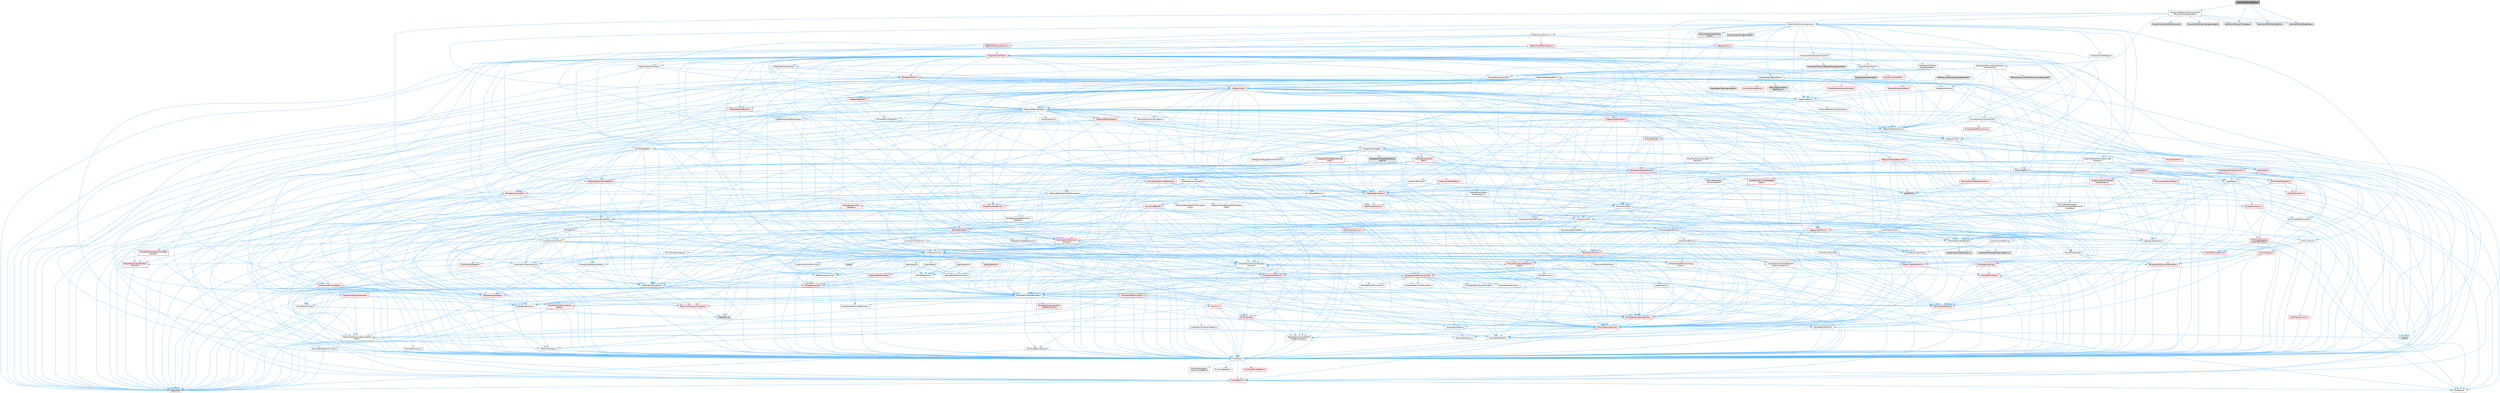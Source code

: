 digraph "MusicClockDriverBase.h"
{
 // INTERACTIVE_SVG=YES
 // LATEX_PDF_SIZE
  bgcolor="transparent";
  edge [fontname=Helvetica,fontsize=10,labelfontname=Helvetica,labelfontsize=10];
  node [fontname=Helvetica,fontsize=10,shape=box,height=0.2,width=0.4];
  Node1 [id="Node000001",label="MusicClockDriverBase.h",height=0.2,width=0.4,color="gray40", fillcolor="grey60", style="filled", fontcolor="black",tooltip=" "];
  Node1 -> Node2 [id="edge1_Node000001_Node000002",color="steelblue1",style="solid",tooltip=" "];
  Node2 [id="Node000002",label="HarmonixMetasound/Components\l/MusicClockComponent.h",height=0.2,width=0.4,color="grey40", fillcolor="white", style="filled",URL="$dc/dd9/MusicClockComponent_8h.html",tooltip=" "];
  Node2 -> Node3 [id="edge2_Node000002_Node000003",color="steelblue1",style="solid",tooltip=" "];
  Node3 [id="Node000003",label="Components/ActorComponent.h",height=0.2,width=0.4,color="grey40", fillcolor="white", style="filled",URL="$da/db1/ActorComponent_8h.html",tooltip=" "];
  Node3 -> Node4 [id="edge3_Node000003_Node000004",color="steelblue1",style="solid",tooltip=" "];
  Node4 [id="Node000004",label="UObject/ObjectMacros.h",height=0.2,width=0.4,color="grey40", fillcolor="white", style="filled",URL="$d8/d8d/ObjectMacros_8h.html",tooltip=" "];
  Node4 -> Node5 [id="edge4_Node000004_Node000005",color="steelblue1",style="solid",tooltip=" "];
  Node5 [id="Node000005",label="Misc/EnumClassFlags.h",height=0.2,width=0.4,color="grey40", fillcolor="white", style="filled",URL="$d8/de7/EnumClassFlags_8h.html",tooltip=" "];
  Node4 -> Node6 [id="edge5_Node000004_Node000006",color="steelblue1",style="solid",tooltip=" "];
  Node6 [id="Node000006",label="UObject/Script.h",height=0.2,width=0.4,color="grey40", fillcolor="white", style="filled",URL="$de/dc6/Script_8h.html",tooltip=" "];
  Node6 -> Node7 [id="edge6_Node000006_Node000007",color="steelblue1",style="solid",tooltip=" "];
  Node7 [id="Node000007",label="Delegates/Delegate.h",height=0.2,width=0.4,color="grey40", fillcolor="white", style="filled",URL="$d4/d80/Delegate_8h.html",tooltip=" "];
  Node7 -> Node8 [id="edge7_Node000007_Node000008",color="steelblue1",style="solid",tooltip=" "];
  Node8 [id="Node000008",label="CoreTypes.h",height=0.2,width=0.4,color="grey40", fillcolor="white", style="filled",URL="$dc/dec/CoreTypes_8h.html",tooltip=" "];
  Node8 -> Node9 [id="edge8_Node000008_Node000009",color="steelblue1",style="solid",tooltip=" "];
  Node9 [id="Node000009",label="HAL/Platform.h",height=0.2,width=0.4,color="red", fillcolor="#FFF0F0", style="filled",URL="$d9/dd0/Platform_8h.html",tooltip=" "];
  Node9 -> Node10 [id="edge9_Node000009_Node000010",color="steelblue1",style="solid",tooltip=" "];
  Node10 [id="Node000010",label="Misc/Build.h",height=0.2,width=0.4,color="grey40", fillcolor="white", style="filled",URL="$d3/dbb/Build_8h.html",tooltip=" "];
  Node9 -> Node12 [id="edge10_Node000009_Node000012",color="steelblue1",style="solid",tooltip=" "];
  Node12 [id="Node000012",label="type_traits",height=0.2,width=0.4,color="grey60", fillcolor="#E0E0E0", style="filled",tooltip=" "];
  Node8 -> Node19 [id="edge11_Node000008_Node000019",color="steelblue1",style="solid",tooltip=" "];
  Node19 [id="Node000019",label="ProfilingDebugging\l/UMemoryDefines.h",height=0.2,width=0.4,color="grey40", fillcolor="white", style="filled",URL="$d2/da2/UMemoryDefines_8h.html",tooltip=" "];
  Node8 -> Node20 [id="edge12_Node000008_Node000020",color="steelblue1",style="solid",tooltip=" "];
  Node20 [id="Node000020",label="Misc/CoreMiscDefines.h",height=0.2,width=0.4,color="red", fillcolor="#FFF0F0", style="filled",URL="$da/d38/CoreMiscDefines_8h.html",tooltip=" "];
  Node20 -> Node9 [id="edge13_Node000020_Node000009",color="steelblue1",style="solid",tooltip=" "];
  Node8 -> Node21 [id="edge14_Node000008_Node000021",color="steelblue1",style="solid",tooltip=" "];
  Node21 [id="Node000021",label="Misc/CoreDefines.h",height=0.2,width=0.4,color="grey40", fillcolor="white", style="filled",URL="$d3/dd2/CoreDefines_8h.html",tooltip=" "];
  Node7 -> Node22 [id="edge15_Node000007_Node000022",color="steelblue1",style="solid",tooltip=" "];
  Node22 [id="Node000022",label="Misc/AssertionMacros.h",height=0.2,width=0.4,color="red", fillcolor="#FFF0F0", style="filled",URL="$d0/dfa/AssertionMacros_8h.html",tooltip=" "];
  Node22 -> Node8 [id="edge16_Node000022_Node000008",color="steelblue1",style="solid",tooltip=" "];
  Node22 -> Node9 [id="edge17_Node000022_Node000009",color="steelblue1",style="solid",tooltip=" "];
  Node22 -> Node58 [id="edge18_Node000022_Node000058",color="steelblue1",style="solid",tooltip=" "];
  Node58 [id="Node000058",label="Templates/EnableIf.h",height=0.2,width=0.4,color="grey40", fillcolor="white", style="filled",URL="$d7/d60/EnableIf_8h.html",tooltip=" "];
  Node58 -> Node8 [id="edge19_Node000058_Node000008",color="steelblue1",style="solid",tooltip=" "];
  Node22 -> Node59 [id="edge20_Node000022_Node000059",color="steelblue1",style="solid",tooltip=" "];
  Node59 [id="Node000059",label="Templates/IsArrayOrRefOf\lTypeByPredicate.h",height=0.2,width=0.4,color="grey40", fillcolor="white", style="filled",URL="$d6/da1/IsArrayOrRefOfTypeByPredicate_8h.html",tooltip=" "];
  Node59 -> Node8 [id="edge21_Node000059_Node000008",color="steelblue1",style="solid",tooltip=" "];
  Node22 -> Node62 [id="edge22_Node000022_Node000062",color="steelblue1",style="solid",tooltip=" "];
  Node62 [id="Node000062",label="Traits/IsCharEncodingCompatible\lWith.h",height=0.2,width=0.4,color="grey40", fillcolor="white", style="filled",URL="$df/dd1/IsCharEncodingCompatibleWith_8h.html",tooltip=" "];
  Node62 -> Node12 [id="edge23_Node000062_Node000012",color="steelblue1",style="solid",tooltip=" "];
  Node62 -> Node63 [id="edge24_Node000062_Node000063",color="steelblue1",style="solid",tooltip=" "];
  Node63 [id="Node000063",label="Traits/IsCharType.h",height=0.2,width=0.4,color="grey40", fillcolor="white", style="filled",URL="$db/d51/IsCharType_8h.html",tooltip=" "];
  Node63 -> Node8 [id="edge25_Node000063_Node000008",color="steelblue1",style="solid",tooltip=" "];
  Node22 -> Node71 [id="edge26_Node000022_Node000071",color="steelblue1",style="solid",tooltip=" "];
  Node71 [id="Node000071",label="atomic",height=0.2,width=0.4,color="grey60", fillcolor="#E0E0E0", style="filled",tooltip=" "];
  Node7 -> Node72 [id="edge27_Node000007_Node000072",color="steelblue1",style="solid",tooltip=" "];
  Node72 [id="Node000072",label="UObject/NameTypes.h",height=0.2,width=0.4,color="red", fillcolor="#FFF0F0", style="filled",URL="$d6/d35/NameTypes_8h.html",tooltip=" "];
  Node72 -> Node8 [id="edge28_Node000072_Node000008",color="steelblue1",style="solid",tooltip=" "];
  Node72 -> Node22 [id="edge29_Node000072_Node000022",color="steelblue1",style="solid",tooltip=" "];
  Node72 -> Node73 [id="edge30_Node000072_Node000073",color="steelblue1",style="solid",tooltip=" "];
  Node73 [id="Node000073",label="HAL/UnrealMemory.h",height=0.2,width=0.4,color="red", fillcolor="#FFF0F0", style="filled",URL="$d9/d96/UnrealMemory_8h.html",tooltip=" "];
  Node73 -> Node8 [id="edge31_Node000073_Node000008",color="steelblue1",style="solid",tooltip=" "];
  Node73 -> Node93 [id="edge32_Node000073_Node000093",color="steelblue1",style="solid",tooltip=" "];
  Node93 [id="Node000093",label="Templates/IsPointer.h",height=0.2,width=0.4,color="grey40", fillcolor="white", style="filled",URL="$d7/d05/IsPointer_8h.html",tooltip=" "];
  Node93 -> Node8 [id="edge33_Node000093_Node000008",color="steelblue1",style="solid",tooltip=" "];
  Node72 -> Node94 [id="edge34_Node000072_Node000094",color="steelblue1",style="solid",tooltip=" "];
  Node94 [id="Node000094",label="Templates/UnrealTypeTraits.h",height=0.2,width=0.4,color="red", fillcolor="#FFF0F0", style="filled",URL="$d2/d2d/UnrealTypeTraits_8h.html",tooltip=" "];
  Node94 -> Node8 [id="edge35_Node000094_Node000008",color="steelblue1",style="solid",tooltip=" "];
  Node94 -> Node93 [id="edge36_Node000094_Node000093",color="steelblue1",style="solid",tooltip=" "];
  Node94 -> Node22 [id="edge37_Node000094_Node000022",color="steelblue1",style="solid",tooltip=" "];
  Node94 -> Node58 [id="edge38_Node000094_Node000058",color="steelblue1",style="solid",tooltip=" "];
  Node94 -> Node96 [id="edge39_Node000094_Node000096",color="steelblue1",style="solid",tooltip=" "];
  Node96 [id="Node000096",label="Templates/Models.h",height=0.2,width=0.4,color="grey40", fillcolor="white", style="filled",URL="$d3/d0c/Models_8h.html",tooltip=" "];
  Node96 -> Node67 [id="edge40_Node000096_Node000067",color="steelblue1",style="solid",tooltip=" "];
  Node67 [id="Node000067",label="Templates/Identity.h",height=0.2,width=0.4,color="grey40", fillcolor="white", style="filled",URL="$d0/dd5/Identity_8h.html",tooltip=" "];
  Node72 -> Node99 [id="edge41_Node000072_Node000099",color="steelblue1",style="solid",tooltip=" "];
  Node99 [id="Node000099",label="Templates/UnrealTemplate.h",height=0.2,width=0.4,color="grey40", fillcolor="white", style="filled",URL="$d4/d24/UnrealTemplate_8h.html",tooltip=" "];
  Node99 -> Node8 [id="edge42_Node000099_Node000008",color="steelblue1",style="solid",tooltip=" "];
  Node99 -> Node93 [id="edge43_Node000099_Node000093",color="steelblue1",style="solid",tooltip=" "];
  Node99 -> Node73 [id="edge44_Node000099_Node000073",color="steelblue1",style="solid",tooltip=" "];
  Node99 -> Node100 [id="edge45_Node000099_Node000100",color="steelblue1",style="solid",tooltip=" "];
  Node100 [id="Node000100",label="Templates/CopyQualifiers\lAndRefsFromTo.h",height=0.2,width=0.4,color="red", fillcolor="#FFF0F0", style="filled",URL="$d3/db3/CopyQualifiersAndRefsFromTo_8h.html",tooltip=" "];
  Node99 -> Node94 [id="edge46_Node000099_Node000094",color="steelblue1",style="solid",tooltip=" "];
  Node99 -> Node102 [id="edge47_Node000099_Node000102",color="steelblue1",style="solid",tooltip=" "];
  Node102 [id="Node000102",label="Templates/RemoveReference.h",height=0.2,width=0.4,color="grey40", fillcolor="white", style="filled",URL="$da/dbe/RemoveReference_8h.html",tooltip=" "];
  Node102 -> Node8 [id="edge48_Node000102_Node000008",color="steelblue1",style="solid",tooltip=" "];
  Node99 -> Node66 [id="edge49_Node000099_Node000066",color="steelblue1",style="solid",tooltip=" "];
  Node66 [id="Node000066",label="Templates/Requires.h",height=0.2,width=0.4,color="grey40", fillcolor="white", style="filled",URL="$dc/d96/Requires_8h.html",tooltip=" "];
  Node66 -> Node58 [id="edge50_Node000066_Node000058",color="steelblue1",style="solid",tooltip=" "];
  Node66 -> Node12 [id="edge51_Node000066_Node000012",color="steelblue1",style="solid",tooltip=" "];
  Node99 -> Node103 [id="edge52_Node000099_Node000103",color="steelblue1",style="solid",tooltip=" "];
  Node103 [id="Node000103",label="Templates/TypeCompatible\lBytes.h",height=0.2,width=0.4,color="red", fillcolor="#FFF0F0", style="filled",URL="$df/d0a/TypeCompatibleBytes_8h.html",tooltip=" "];
  Node103 -> Node8 [id="edge53_Node000103_Node000008",color="steelblue1",style="solid",tooltip=" "];
  Node103 -> Node12 [id="edge54_Node000103_Node000012",color="steelblue1",style="solid",tooltip=" "];
  Node99 -> Node67 [id="edge55_Node000099_Node000067",color="steelblue1",style="solid",tooltip=" "];
  Node99 -> Node28 [id="edge56_Node000099_Node000028",color="steelblue1",style="solid",tooltip=" "];
  Node28 [id="Node000028",label="Traits/IsContiguousContainer.h",height=0.2,width=0.4,color="red", fillcolor="#FFF0F0", style="filled",URL="$d5/d3c/IsContiguousContainer_8h.html",tooltip=" "];
  Node28 -> Node8 [id="edge57_Node000028_Node000008",color="steelblue1",style="solid",tooltip=" "];
  Node28 -> Node27 [id="edge58_Node000028_Node000027",color="steelblue1",style="solid",tooltip=" "];
  Node27 [id="Node000027",label="initializer_list",height=0.2,width=0.4,color="grey60", fillcolor="#E0E0E0", style="filled",tooltip=" "];
  Node99 -> Node104 [id="edge59_Node000099_Node000104",color="steelblue1",style="solid",tooltip=" "];
  Node104 [id="Node000104",label="Traits/UseBitwiseSwap.h",height=0.2,width=0.4,color="grey40", fillcolor="white", style="filled",URL="$db/df3/UseBitwiseSwap_8h.html",tooltip=" "];
  Node104 -> Node8 [id="edge60_Node000104_Node000008",color="steelblue1",style="solid",tooltip=" "];
  Node104 -> Node12 [id="edge61_Node000104_Node000012",color="steelblue1",style="solid",tooltip=" "];
  Node99 -> Node12 [id="edge62_Node000099_Node000012",color="steelblue1",style="solid",tooltip=" "];
  Node72 -> Node105 [id="edge63_Node000072_Node000105",color="steelblue1",style="solid",tooltip=" "];
  Node105 [id="Node000105",label="Containers/UnrealString.h",height=0.2,width=0.4,color="grey40", fillcolor="white", style="filled",URL="$d5/dba/UnrealString_8h.html",tooltip=" "];
  Node105 -> Node106 [id="edge64_Node000105_Node000106",color="steelblue1",style="solid",tooltip=" "];
  Node106 [id="Node000106",label="Containers/UnrealStringIncludes.h.inl",height=0.2,width=0.4,color="grey60", fillcolor="#E0E0E0", style="filled",tooltip=" "];
  Node105 -> Node107 [id="edge65_Node000105_Node000107",color="steelblue1",style="solid",tooltip=" "];
  Node107 [id="Node000107",label="Containers/UnrealString.h.inl",height=0.2,width=0.4,color="grey60", fillcolor="#E0E0E0", style="filled",tooltip=" "];
  Node105 -> Node108 [id="edge66_Node000105_Node000108",color="steelblue1",style="solid",tooltip=" "];
  Node108 [id="Node000108",label="Misc/StringFormatArg.h",height=0.2,width=0.4,color="grey40", fillcolor="white", style="filled",URL="$d2/d16/StringFormatArg_8h.html",tooltip=" "];
  Node108 -> Node31 [id="edge67_Node000108_Node000031",color="steelblue1",style="solid",tooltip=" "];
  Node31 [id="Node000031",label="Containers/ContainersFwd.h",height=0.2,width=0.4,color="grey40", fillcolor="white", style="filled",URL="$d4/d0a/ContainersFwd_8h.html",tooltip=" "];
  Node31 -> Node9 [id="edge68_Node000031_Node000009",color="steelblue1",style="solid",tooltip=" "];
  Node31 -> Node8 [id="edge69_Node000031_Node000008",color="steelblue1",style="solid",tooltip=" "];
  Node31 -> Node28 [id="edge70_Node000031_Node000028",color="steelblue1",style="solid",tooltip=" "];
  Node72 -> Node109 [id="edge71_Node000072_Node000109",color="steelblue1",style="solid",tooltip=" "];
  Node109 [id="Node000109",label="HAL/CriticalSection.h",height=0.2,width=0.4,color="red", fillcolor="#FFF0F0", style="filled",URL="$d6/d90/CriticalSection_8h.html",tooltip=" "];
  Node72 -> Node25 [id="edge72_Node000072_Node000025",color="steelblue1",style="solid",tooltip=" "];
  Node25 [id="Node000025",label="Containers/StringFwd.h",height=0.2,width=0.4,color="grey40", fillcolor="white", style="filled",URL="$df/d37/StringFwd_8h.html",tooltip=" "];
  Node25 -> Node8 [id="edge73_Node000025_Node000008",color="steelblue1",style="solid",tooltip=" "];
  Node25 -> Node26 [id="edge74_Node000025_Node000026",color="steelblue1",style="solid",tooltip=" "];
  Node26 [id="Node000026",label="Traits/ElementType.h",height=0.2,width=0.4,color="grey40", fillcolor="white", style="filled",URL="$d5/d4f/ElementType_8h.html",tooltip=" "];
  Node26 -> Node9 [id="edge75_Node000026_Node000009",color="steelblue1",style="solid",tooltip=" "];
  Node26 -> Node27 [id="edge76_Node000026_Node000027",color="steelblue1",style="solid",tooltip=" "];
  Node26 -> Node12 [id="edge77_Node000026_Node000012",color="steelblue1",style="solid",tooltip=" "];
  Node25 -> Node28 [id="edge78_Node000025_Node000028",color="steelblue1",style="solid",tooltip=" "];
  Node72 -> Node177 [id="edge79_Node000072_Node000177",color="steelblue1",style="solid",tooltip=" "];
  Node177 [id="Node000177",label="UObject/UnrealNames.h",height=0.2,width=0.4,color="red", fillcolor="#FFF0F0", style="filled",URL="$d8/db1/UnrealNames_8h.html",tooltip=" "];
  Node177 -> Node8 [id="edge80_Node000177_Node000008",color="steelblue1",style="solid",tooltip=" "];
  Node72 -> Node81 [id="edge81_Node000072_Node000081",color="steelblue1",style="solid",tooltip=" "];
  Node81 [id="Node000081",label="Templates/Atomic.h",height=0.2,width=0.4,color="red", fillcolor="#FFF0F0", style="filled",URL="$d3/d91/Atomic_8h.html",tooltip=" "];
  Node81 -> Node82 [id="edge82_Node000081_Node000082",color="steelblue1",style="solid",tooltip=" "];
  Node82 [id="Node000082",label="HAL/ThreadSafeCounter.h",height=0.2,width=0.4,color="grey40", fillcolor="white", style="filled",URL="$dc/dc9/ThreadSafeCounter_8h.html",tooltip=" "];
  Node82 -> Node8 [id="edge83_Node000082_Node000008",color="steelblue1",style="solid",tooltip=" "];
  Node82 -> Node51 [id="edge84_Node000082_Node000051",color="steelblue1",style="solid",tooltip=" "];
  Node51 [id="Node000051",label="HAL/PlatformAtomics.h",height=0.2,width=0.4,color="red", fillcolor="#FFF0F0", style="filled",URL="$d3/d36/PlatformAtomics_8h.html",tooltip=" "];
  Node51 -> Node8 [id="edge85_Node000051_Node000008",color="steelblue1",style="solid",tooltip=" "];
  Node81 -> Node71 [id="edge86_Node000081_Node000071",color="steelblue1",style="solid",tooltip=" "];
  Node72 -> Node143 [id="edge87_Node000072_Node000143",color="steelblue1",style="solid",tooltip=" "];
  Node143 [id="Node000143",label="Serialization/MemoryLayout.h",height=0.2,width=0.4,color="red", fillcolor="#FFF0F0", style="filled",URL="$d7/d66/MemoryLayout_8h.html",tooltip=" "];
  Node143 -> Node144 [id="edge88_Node000143_Node000144",color="steelblue1",style="solid",tooltip=" "];
  Node144 [id="Node000144",label="Concepts/StaticClassProvider.h",height=0.2,width=0.4,color="grey40", fillcolor="white", style="filled",URL="$dd/d83/StaticClassProvider_8h.html",tooltip=" "];
  Node143 -> Node145 [id="edge89_Node000143_Node000145",color="steelblue1",style="solid",tooltip=" "];
  Node145 [id="Node000145",label="Concepts/StaticStructProvider.h",height=0.2,width=0.4,color="grey40", fillcolor="white", style="filled",URL="$d5/d77/StaticStructProvider_8h.html",tooltip=" "];
  Node143 -> Node146 [id="edge90_Node000143_Node000146",color="steelblue1",style="solid",tooltip=" "];
  Node146 [id="Node000146",label="Containers/EnumAsByte.h",height=0.2,width=0.4,color="red", fillcolor="#FFF0F0", style="filled",URL="$d6/d9a/EnumAsByte_8h.html",tooltip=" "];
  Node146 -> Node8 [id="edge91_Node000146_Node000008",color="steelblue1",style="solid",tooltip=" "];
  Node146 -> Node147 [id="edge92_Node000146_Node000147",color="steelblue1",style="solid",tooltip=" "];
  Node147 [id="Node000147",label="Templates/TypeHash.h",height=0.2,width=0.4,color="red", fillcolor="#FFF0F0", style="filled",URL="$d1/d62/TypeHash_8h.html",tooltip=" "];
  Node147 -> Node8 [id="edge93_Node000147_Node000008",color="steelblue1",style="solid",tooltip=" "];
  Node147 -> Node66 [id="edge94_Node000147_Node000066",color="steelblue1",style="solid",tooltip=" "];
  Node147 -> Node148 [id="edge95_Node000147_Node000148",color="steelblue1",style="solid",tooltip=" "];
  Node148 [id="Node000148",label="Misc/Crc.h",height=0.2,width=0.4,color="red", fillcolor="#FFF0F0", style="filled",URL="$d4/dd2/Crc_8h.html",tooltip=" "];
  Node148 -> Node8 [id="edge96_Node000148_Node000008",color="steelblue1",style="solid",tooltip=" "];
  Node148 -> Node22 [id="edge97_Node000148_Node000022",color="steelblue1",style="solid",tooltip=" "];
  Node148 -> Node149 [id="edge98_Node000148_Node000149",color="steelblue1",style="solid",tooltip=" "];
  Node149 [id="Node000149",label="Misc/CString.h",height=0.2,width=0.4,color="red", fillcolor="#FFF0F0", style="filled",URL="$d2/d49/CString_8h.html",tooltip=" "];
  Node149 -> Node8 [id="edge99_Node000149_Node000008",color="steelblue1",style="solid",tooltip=" "];
  Node149 -> Node22 [id="edge100_Node000149_Node000022",color="steelblue1",style="solid",tooltip=" "];
  Node149 -> Node59 [id="edge101_Node000149_Node000059",color="steelblue1",style="solid",tooltip=" "];
  Node149 -> Node62 [id="edge102_Node000149_Node000062",color="steelblue1",style="solid",tooltip=" "];
  Node148 -> Node94 [id="edge103_Node000148_Node000094",color="steelblue1",style="solid",tooltip=" "];
  Node148 -> Node63 [id="edge104_Node000148_Node000063",color="steelblue1",style="solid",tooltip=" "];
  Node147 -> Node12 [id="edge105_Node000147_Node000012",color="steelblue1",style="solid",tooltip=" "];
  Node143 -> Node25 [id="edge106_Node000143_Node000025",color="steelblue1",style="solid",tooltip=" "];
  Node143 -> Node73 [id="edge107_Node000143_Node000073",color="steelblue1",style="solid",tooltip=" "];
  Node143 -> Node58 [id="edge108_Node000143_Node000058",color="steelblue1",style="solid",tooltip=" "];
  Node143 -> Node155 [id="edge109_Node000143_Node000155",color="steelblue1",style="solid",tooltip=" "];
  Node155 [id="Node000155",label="Templates/IsAbstract.h",height=0.2,width=0.4,color="grey40", fillcolor="white", style="filled",URL="$d8/db7/IsAbstract_8h.html",tooltip=" "];
  Node143 -> Node123 [id="edge110_Node000143_Node000123",color="steelblue1",style="solid",tooltip=" "];
  Node123 [id="Node000123",label="Templates/IsPolymorphic.h",height=0.2,width=0.4,color="grey40", fillcolor="white", style="filled",URL="$dc/d20/IsPolymorphic_8h.html",tooltip=" "];
  Node143 -> Node96 [id="edge111_Node000143_Node000096",color="steelblue1",style="solid",tooltip=" "];
  Node143 -> Node99 [id="edge112_Node000143_Node000099",color="steelblue1",style="solid",tooltip=" "];
  Node72 -> Node126 [id="edge113_Node000072_Node000126",color="steelblue1",style="solid",tooltip=" "];
  Node126 [id="Node000126",label="Misc/IntrusiveUnsetOptional\lState.h",height=0.2,width=0.4,color="red", fillcolor="#FFF0F0", style="filled",URL="$d2/d0a/IntrusiveUnsetOptionalState_8h.html",tooltip=" "];
  Node72 -> Node179 [id="edge114_Node000072_Node000179",color="steelblue1",style="solid",tooltip=" "];
  Node179 [id="Node000179",label="Misc/StringBuilder.h",height=0.2,width=0.4,color="red", fillcolor="#FFF0F0", style="filled",URL="$d4/d52/StringBuilder_8h.html",tooltip=" "];
  Node179 -> Node25 [id="edge115_Node000179_Node000025",color="steelblue1",style="solid",tooltip=" "];
  Node179 -> Node180 [id="edge116_Node000179_Node000180",color="steelblue1",style="solid",tooltip=" "];
  Node180 [id="Node000180",label="Containers/StringView.h",height=0.2,width=0.4,color="grey40", fillcolor="white", style="filled",URL="$dd/dea/StringView_8h.html",tooltip=" "];
  Node180 -> Node8 [id="edge117_Node000180_Node000008",color="steelblue1",style="solid",tooltip=" "];
  Node180 -> Node25 [id="edge118_Node000180_Node000025",color="steelblue1",style="solid",tooltip=" "];
  Node180 -> Node73 [id="edge119_Node000180_Node000073",color="steelblue1",style="solid",tooltip=" "];
  Node180 -> Node45 [id="edge120_Node000180_Node000045",color="steelblue1",style="solid",tooltip=" "];
  Node45 [id="Node000045",label="Math/NumericLimits.h",height=0.2,width=0.4,color="grey40", fillcolor="white", style="filled",URL="$df/d1b/NumericLimits_8h.html",tooltip=" "];
  Node45 -> Node8 [id="edge121_Node000045_Node000008",color="steelblue1",style="solid",tooltip=" "];
  Node180 -> Node174 [id="edge122_Node000180_Node000174",color="steelblue1",style="solid",tooltip=" "];
  Node174 [id="Node000174",label="Math/UnrealMathUtility.h",height=0.2,width=0.4,color="red", fillcolor="#FFF0F0", style="filled",URL="$db/db8/UnrealMathUtility_8h.html",tooltip=" "];
  Node174 -> Node8 [id="edge123_Node000174_Node000008",color="steelblue1",style="solid",tooltip=" "];
  Node174 -> Node22 [id="edge124_Node000174_Node000022",color="steelblue1",style="solid",tooltip=" "];
  Node174 -> Node115 [id="edge125_Node000174_Node000115",color="steelblue1",style="solid",tooltip=" "];
  Node115 [id="Node000115",label="HAL/PlatformMath.h",height=0.2,width=0.4,color="red", fillcolor="#FFF0F0", style="filled",URL="$dc/d53/PlatformMath_8h.html",tooltip=" "];
  Node115 -> Node8 [id="edge126_Node000115_Node000008",color="steelblue1",style="solid",tooltip=" "];
  Node174 -> Node67 [id="edge127_Node000174_Node000067",color="steelblue1",style="solid",tooltip=" "];
  Node174 -> Node66 [id="edge128_Node000174_Node000066",color="steelblue1",style="solid",tooltip=" "];
  Node180 -> Node148 [id="edge129_Node000180_Node000148",color="steelblue1",style="solid",tooltip=" "];
  Node180 -> Node149 [id="edge130_Node000180_Node000149",color="steelblue1",style="solid",tooltip=" "];
  Node180 -> Node128 [id="edge131_Node000180_Node000128",color="steelblue1",style="solid",tooltip=" "];
  Node128 [id="Node000128",label="Misc/ReverseIterate.h",height=0.2,width=0.4,color="red", fillcolor="#FFF0F0", style="filled",URL="$db/de3/ReverseIterate_8h.html",tooltip=" "];
  Node128 -> Node9 [id="edge132_Node000128_Node000009",color="steelblue1",style="solid",tooltip=" "];
  Node180 -> Node181 [id="edge133_Node000180_Node000181",color="steelblue1",style="solid",tooltip=" "];
  Node181 [id="Node000181",label="String/Find.h",height=0.2,width=0.4,color="grey40", fillcolor="white", style="filled",URL="$d7/dda/String_2Find_8h.html",tooltip=" "];
  Node181 -> Node182 [id="edge134_Node000181_Node000182",color="steelblue1",style="solid",tooltip=" "];
  Node182 [id="Node000182",label="Containers/ArrayView.h",height=0.2,width=0.4,color="grey40", fillcolor="white", style="filled",URL="$d7/df4/ArrayView_8h.html",tooltip=" "];
  Node182 -> Node8 [id="edge135_Node000182_Node000008",color="steelblue1",style="solid",tooltip=" "];
  Node182 -> Node31 [id="edge136_Node000182_Node000031",color="steelblue1",style="solid",tooltip=" "];
  Node182 -> Node22 [id="edge137_Node000182_Node000022",color="steelblue1",style="solid",tooltip=" "];
  Node182 -> Node128 [id="edge138_Node000182_Node000128",color="steelblue1",style="solid",tooltip=" "];
  Node182 -> Node126 [id="edge139_Node000182_Node000126",color="steelblue1",style="solid",tooltip=" "];
  Node182 -> Node158 [id="edge140_Node000182_Node000158",color="steelblue1",style="solid",tooltip=" "];
  Node158 [id="Node000158",label="Templates/Invoke.h",height=0.2,width=0.4,color="red", fillcolor="#FFF0F0", style="filled",URL="$d7/deb/Invoke_8h.html",tooltip=" "];
  Node158 -> Node8 [id="edge141_Node000158_Node000008",color="steelblue1",style="solid",tooltip=" "];
  Node158 -> Node99 [id="edge142_Node000158_Node000099",color="steelblue1",style="solid",tooltip=" "];
  Node158 -> Node12 [id="edge143_Node000158_Node000012",color="steelblue1",style="solid",tooltip=" "];
  Node182 -> Node94 [id="edge144_Node000182_Node000094",color="steelblue1",style="solid",tooltip=" "];
  Node182 -> Node26 [id="edge145_Node000182_Node000026",color="steelblue1",style="solid",tooltip=" "];
  Node182 -> Node125 [id="edge146_Node000182_Node000125",color="steelblue1",style="solid",tooltip=" "];
  Node125 [id="Node000125",label="Containers/Array.h",height=0.2,width=0.4,color="grey40", fillcolor="white", style="filled",URL="$df/dd0/Array_8h.html",tooltip=" "];
  Node125 -> Node8 [id="edge147_Node000125_Node000008",color="steelblue1",style="solid",tooltip=" "];
  Node125 -> Node22 [id="edge148_Node000125_Node000022",color="steelblue1",style="solid",tooltip=" "];
  Node125 -> Node126 [id="edge149_Node000125_Node000126",color="steelblue1",style="solid",tooltip=" "];
  Node125 -> Node128 [id="edge150_Node000125_Node000128",color="steelblue1",style="solid",tooltip=" "];
  Node125 -> Node73 [id="edge151_Node000125_Node000073",color="steelblue1",style="solid",tooltip=" "];
  Node125 -> Node94 [id="edge152_Node000125_Node000094",color="steelblue1",style="solid",tooltip=" "];
  Node125 -> Node99 [id="edge153_Node000125_Node000099",color="steelblue1",style="solid",tooltip=" "];
  Node125 -> Node130 [id="edge154_Node000125_Node000130",color="steelblue1",style="solid",tooltip=" "];
  Node130 [id="Node000130",label="Containers/AllowShrinking.h",height=0.2,width=0.4,color="grey40", fillcolor="white", style="filled",URL="$d7/d1a/AllowShrinking_8h.html",tooltip=" "];
  Node130 -> Node8 [id="edge155_Node000130_Node000008",color="steelblue1",style="solid",tooltip=" "];
  Node125 -> Node113 [id="edge156_Node000125_Node000113",color="steelblue1",style="solid",tooltip=" "];
  Node113 [id="Node000113",label="Containers/ContainerAllocation\lPolicies.h",height=0.2,width=0.4,color="grey40", fillcolor="white", style="filled",URL="$d7/dff/ContainerAllocationPolicies_8h.html",tooltip=" "];
  Node113 -> Node8 [id="edge157_Node000113_Node000008",color="steelblue1",style="solid",tooltip=" "];
  Node113 -> Node114 [id="edge158_Node000113_Node000114",color="steelblue1",style="solid",tooltip=" "];
  Node114 [id="Node000114",label="Containers/ContainerHelpers.h",height=0.2,width=0.4,color="grey40", fillcolor="white", style="filled",URL="$d7/d33/ContainerHelpers_8h.html",tooltip=" "];
  Node114 -> Node8 [id="edge159_Node000114_Node000008",color="steelblue1",style="solid",tooltip=" "];
  Node113 -> Node113 [id="edge160_Node000113_Node000113",color="steelblue1",style="solid",tooltip=" "];
  Node113 -> Node115 [id="edge161_Node000113_Node000115",color="steelblue1",style="solid",tooltip=" "];
  Node113 -> Node73 [id="edge162_Node000113_Node000073",color="steelblue1",style="solid",tooltip=" "];
  Node113 -> Node45 [id="edge163_Node000113_Node000045",color="steelblue1",style="solid",tooltip=" "];
  Node113 -> Node22 [id="edge164_Node000113_Node000022",color="steelblue1",style="solid",tooltip=" "];
  Node113 -> Node123 [id="edge165_Node000113_Node000123",color="steelblue1",style="solid",tooltip=" "];
  Node113 -> Node124 [id="edge166_Node000113_Node000124",color="steelblue1",style="solid",tooltip=" "];
  Node124 [id="Node000124",label="Templates/MemoryOps.h",height=0.2,width=0.4,color="red", fillcolor="#FFF0F0", style="filled",URL="$db/dea/MemoryOps_8h.html",tooltip=" "];
  Node124 -> Node8 [id="edge167_Node000124_Node000008",color="steelblue1",style="solid",tooltip=" "];
  Node124 -> Node73 [id="edge168_Node000124_Node000073",color="steelblue1",style="solid",tooltip=" "];
  Node124 -> Node66 [id="edge169_Node000124_Node000066",color="steelblue1",style="solid",tooltip=" "];
  Node124 -> Node94 [id="edge170_Node000124_Node000094",color="steelblue1",style="solid",tooltip=" "];
  Node124 -> Node104 [id="edge171_Node000124_Node000104",color="steelblue1",style="solid",tooltip=" "];
  Node124 -> Node12 [id="edge172_Node000124_Node000012",color="steelblue1",style="solid",tooltip=" "];
  Node113 -> Node103 [id="edge173_Node000113_Node000103",color="steelblue1",style="solid",tooltip=" "];
  Node113 -> Node12 [id="edge174_Node000113_Node000012",color="steelblue1",style="solid",tooltip=" "];
  Node125 -> Node131 [id="edge175_Node000125_Node000131",color="steelblue1",style="solid",tooltip=" "];
  Node131 [id="Node000131",label="Containers/ContainerElement\lTypeCompatibility.h",height=0.2,width=0.4,color="grey40", fillcolor="white", style="filled",URL="$df/ddf/ContainerElementTypeCompatibility_8h.html",tooltip=" "];
  Node131 -> Node8 [id="edge176_Node000131_Node000008",color="steelblue1",style="solid",tooltip=" "];
  Node131 -> Node94 [id="edge177_Node000131_Node000094",color="steelblue1",style="solid",tooltip=" "];
  Node125 -> Node132 [id="edge178_Node000125_Node000132",color="steelblue1",style="solid",tooltip=" "];
  Node132 [id="Node000132",label="Serialization/Archive.h",height=0.2,width=0.4,color="red", fillcolor="#FFF0F0", style="filled",URL="$d7/d3b/Archive_8h.html",tooltip=" "];
  Node132 -> Node8 [id="edge179_Node000132_Node000008",color="steelblue1",style="solid",tooltip=" "];
  Node132 -> Node22 [id="edge180_Node000132_Node000022",color="steelblue1",style="solid",tooltip=" "];
  Node132 -> Node10 [id="edge181_Node000132_Node000010",color="steelblue1",style="solid",tooltip=" "];
  Node132 -> Node58 [id="edge182_Node000132_Node000058",color="steelblue1",style="solid",tooltip=" "];
  Node132 -> Node59 [id="edge183_Node000132_Node000059",color="steelblue1",style="solid",tooltip=" "];
  Node132 -> Node99 [id="edge184_Node000132_Node000099",color="steelblue1",style="solid",tooltip=" "];
  Node132 -> Node62 [id="edge185_Node000132_Node000062",color="steelblue1",style="solid",tooltip=" "];
  Node125 -> Node142 [id="edge186_Node000125_Node000142",color="steelblue1",style="solid",tooltip=" "];
  Node142 [id="Node000142",label="Serialization/MemoryImage\lWriter.h",height=0.2,width=0.4,color="grey40", fillcolor="white", style="filled",URL="$d0/d08/MemoryImageWriter_8h.html",tooltip=" "];
  Node142 -> Node8 [id="edge187_Node000142_Node000008",color="steelblue1",style="solid",tooltip=" "];
  Node142 -> Node143 [id="edge188_Node000142_Node000143",color="steelblue1",style="solid",tooltip=" "];
  Node125 -> Node156 [id="edge189_Node000125_Node000156",color="steelblue1",style="solid",tooltip=" "];
  Node156 [id="Node000156",label="Algo/Heapify.h",height=0.2,width=0.4,color="grey40", fillcolor="white", style="filled",URL="$d0/d2a/Heapify_8h.html",tooltip=" "];
  Node156 -> Node157 [id="edge190_Node000156_Node000157",color="steelblue1",style="solid",tooltip=" "];
  Node157 [id="Node000157",label="Algo/Impl/BinaryHeap.h",height=0.2,width=0.4,color="red", fillcolor="#FFF0F0", style="filled",URL="$d7/da3/Algo_2Impl_2BinaryHeap_8h.html",tooltip=" "];
  Node157 -> Node158 [id="edge191_Node000157_Node000158",color="steelblue1",style="solid",tooltip=" "];
  Node157 -> Node12 [id="edge192_Node000157_Node000012",color="steelblue1",style="solid",tooltip=" "];
  Node156 -> Node162 [id="edge193_Node000156_Node000162",color="steelblue1",style="solid",tooltip=" "];
  Node162 [id="Node000162",label="Templates/IdentityFunctor.h",height=0.2,width=0.4,color="grey40", fillcolor="white", style="filled",URL="$d7/d2e/IdentityFunctor_8h.html",tooltip=" "];
  Node162 -> Node9 [id="edge194_Node000162_Node000009",color="steelblue1",style="solid",tooltip=" "];
  Node156 -> Node158 [id="edge195_Node000156_Node000158",color="steelblue1",style="solid",tooltip=" "];
  Node156 -> Node163 [id="edge196_Node000156_Node000163",color="steelblue1",style="solid",tooltip=" "];
  Node163 [id="Node000163",label="Templates/Less.h",height=0.2,width=0.4,color="grey40", fillcolor="white", style="filled",URL="$de/dc8/Less_8h.html",tooltip=" "];
  Node163 -> Node8 [id="edge197_Node000163_Node000008",color="steelblue1",style="solid",tooltip=" "];
  Node163 -> Node99 [id="edge198_Node000163_Node000099",color="steelblue1",style="solid",tooltip=" "];
  Node156 -> Node99 [id="edge199_Node000156_Node000099",color="steelblue1",style="solid",tooltip=" "];
  Node125 -> Node164 [id="edge200_Node000125_Node000164",color="steelblue1",style="solid",tooltip=" "];
  Node164 [id="Node000164",label="Algo/HeapSort.h",height=0.2,width=0.4,color="grey40", fillcolor="white", style="filled",URL="$d3/d92/HeapSort_8h.html",tooltip=" "];
  Node164 -> Node157 [id="edge201_Node000164_Node000157",color="steelblue1",style="solid",tooltip=" "];
  Node164 -> Node162 [id="edge202_Node000164_Node000162",color="steelblue1",style="solid",tooltip=" "];
  Node164 -> Node163 [id="edge203_Node000164_Node000163",color="steelblue1",style="solid",tooltip=" "];
  Node164 -> Node99 [id="edge204_Node000164_Node000099",color="steelblue1",style="solid",tooltip=" "];
  Node125 -> Node165 [id="edge205_Node000125_Node000165",color="steelblue1",style="solid",tooltip=" "];
  Node165 [id="Node000165",label="Algo/IsHeap.h",height=0.2,width=0.4,color="grey40", fillcolor="white", style="filled",URL="$de/d32/IsHeap_8h.html",tooltip=" "];
  Node165 -> Node157 [id="edge206_Node000165_Node000157",color="steelblue1",style="solid",tooltip=" "];
  Node165 -> Node162 [id="edge207_Node000165_Node000162",color="steelblue1",style="solid",tooltip=" "];
  Node165 -> Node158 [id="edge208_Node000165_Node000158",color="steelblue1",style="solid",tooltip=" "];
  Node165 -> Node163 [id="edge209_Node000165_Node000163",color="steelblue1",style="solid",tooltip=" "];
  Node165 -> Node99 [id="edge210_Node000165_Node000099",color="steelblue1",style="solid",tooltip=" "];
  Node125 -> Node157 [id="edge211_Node000125_Node000157",color="steelblue1",style="solid",tooltip=" "];
  Node125 -> Node166 [id="edge212_Node000125_Node000166",color="steelblue1",style="solid",tooltip=" "];
  Node166 [id="Node000166",label="Algo/StableSort.h",height=0.2,width=0.4,color="red", fillcolor="#FFF0F0", style="filled",URL="$d7/d3c/StableSort_8h.html",tooltip=" "];
  Node166 -> Node162 [id="edge213_Node000166_Node000162",color="steelblue1",style="solid",tooltip=" "];
  Node166 -> Node158 [id="edge214_Node000166_Node000158",color="steelblue1",style="solid",tooltip=" "];
  Node166 -> Node163 [id="edge215_Node000166_Node000163",color="steelblue1",style="solid",tooltip=" "];
  Node166 -> Node99 [id="edge216_Node000166_Node000099",color="steelblue1",style="solid",tooltip=" "];
  Node125 -> Node169 [id="edge217_Node000125_Node000169",color="steelblue1",style="solid",tooltip=" "];
  Node169 [id="Node000169",label="Concepts/GetTypeHashable.h",height=0.2,width=0.4,color="grey40", fillcolor="white", style="filled",URL="$d3/da2/GetTypeHashable_8h.html",tooltip=" "];
  Node169 -> Node8 [id="edge218_Node000169_Node000008",color="steelblue1",style="solid",tooltip=" "];
  Node169 -> Node147 [id="edge219_Node000169_Node000147",color="steelblue1",style="solid",tooltip=" "];
  Node125 -> Node162 [id="edge220_Node000125_Node000162",color="steelblue1",style="solid",tooltip=" "];
  Node125 -> Node158 [id="edge221_Node000125_Node000158",color="steelblue1",style="solid",tooltip=" "];
  Node125 -> Node163 [id="edge222_Node000125_Node000163",color="steelblue1",style="solid",tooltip=" "];
  Node125 -> Node170 [id="edge223_Node000125_Node000170",color="steelblue1",style="solid",tooltip=" "];
  Node170 [id="Node000170",label="Templates/LosesQualifiers\lFromTo.h",height=0.2,width=0.4,color="red", fillcolor="#FFF0F0", style="filled",URL="$d2/db3/LosesQualifiersFromTo_8h.html",tooltip=" "];
  Node170 -> Node12 [id="edge224_Node000170_Node000012",color="steelblue1",style="solid",tooltip=" "];
  Node125 -> Node66 [id="edge225_Node000125_Node000066",color="steelblue1",style="solid",tooltip=" "];
  Node125 -> Node171 [id="edge226_Node000125_Node000171",color="steelblue1",style="solid",tooltip=" "];
  Node171 [id="Node000171",label="Templates/Sorting.h",height=0.2,width=0.4,color="red", fillcolor="#FFF0F0", style="filled",URL="$d3/d9e/Sorting_8h.html",tooltip=" "];
  Node171 -> Node8 [id="edge227_Node000171_Node000008",color="steelblue1",style="solid",tooltip=" "];
  Node171 -> Node115 [id="edge228_Node000171_Node000115",color="steelblue1",style="solid",tooltip=" "];
  Node171 -> Node163 [id="edge229_Node000171_Node000163",color="steelblue1",style="solid",tooltip=" "];
  Node125 -> Node175 [id="edge230_Node000125_Node000175",color="steelblue1",style="solid",tooltip=" "];
  Node175 [id="Node000175",label="Templates/AlignmentTemplates.h",height=0.2,width=0.4,color="red", fillcolor="#FFF0F0", style="filled",URL="$dd/d32/AlignmentTemplates_8h.html",tooltip=" "];
  Node175 -> Node8 [id="edge231_Node000175_Node000008",color="steelblue1",style="solid",tooltip=" "];
  Node175 -> Node93 [id="edge232_Node000175_Node000093",color="steelblue1",style="solid",tooltip=" "];
  Node125 -> Node26 [id="edge233_Node000125_Node000026",color="steelblue1",style="solid",tooltip=" "];
  Node125 -> Node121 [id="edge234_Node000125_Node000121",color="steelblue1",style="solid",tooltip=" "];
  Node121 [id="Node000121",label="limits",height=0.2,width=0.4,color="grey60", fillcolor="#E0E0E0", style="filled",tooltip=" "];
  Node125 -> Node12 [id="edge235_Node000125_Node000012",color="steelblue1",style="solid",tooltip=" "];
  Node182 -> Node174 [id="edge236_Node000182_Node000174",color="steelblue1",style="solid",tooltip=" "];
  Node182 -> Node12 [id="edge237_Node000182_Node000012",color="steelblue1",style="solid",tooltip=" "];
  Node181 -> Node31 [id="edge238_Node000181_Node000031",color="steelblue1",style="solid",tooltip=" "];
  Node181 -> Node25 [id="edge239_Node000181_Node000025",color="steelblue1",style="solid",tooltip=" "];
  Node181 -> Node8 [id="edge240_Node000181_Node000008",color="steelblue1",style="solid",tooltip=" "];
  Node181 -> Node149 [id="edge241_Node000181_Node000149",color="steelblue1",style="solid",tooltip=" "];
  Node180 -> Node66 [id="edge242_Node000180_Node000066",color="steelblue1",style="solid",tooltip=" "];
  Node180 -> Node99 [id="edge243_Node000180_Node000099",color="steelblue1",style="solid",tooltip=" "];
  Node180 -> Node26 [id="edge244_Node000180_Node000026",color="steelblue1",style="solid",tooltip=" "];
  Node180 -> Node62 [id="edge245_Node000180_Node000062",color="steelblue1",style="solid",tooltip=" "];
  Node180 -> Node63 [id="edge246_Node000180_Node000063",color="steelblue1",style="solid",tooltip=" "];
  Node180 -> Node28 [id="edge247_Node000180_Node000028",color="steelblue1",style="solid",tooltip=" "];
  Node180 -> Node12 [id="edge248_Node000180_Node000012",color="steelblue1",style="solid",tooltip=" "];
  Node179 -> Node8 [id="edge249_Node000179_Node000008",color="steelblue1",style="solid",tooltip=" "];
  Node179 -> Node73 [id="edge250_Node000179_Node000073",color="steelblue1",style="solid",tooltip=" "];
  Node179 -> Node22 [id="edge251_Node000179_Node000022",color="steelblue1",style="solid",tooltip=" "];
  Node179 -> Node149 [id="edge252_Node000179_Node000149",color="steelblue1",style="solid",tooltip=" "];
  Node179 -> Node58 [id="edge253_Node000179_Node000058",color="steelblue1",style="solid",tooltip=" "];
  Node179 -> Node59 [id="edge254_Node000179_Node000059",color="steelblue1",style="solid",tooltip=" "];
  Node179 -> Node66 [id="edge255_Node000179_Node000066",color="steelblue1",style="solid",tooltip=" "];
  Node179 -> Node99 [id="edge256_Node000179_Node000099",color="steelblue1",style="solid",tooltip=" "];
  Node179 -> Node94 [id="edge257_Node000179_Node000094",color="steelblue1",style="solid",tooltip=" "];
  Node179 -> Node62 [id="edge258_Node000179_Node000062",color="steelblue1",style="solid",tooltip=" "];
  Node179 -> Node63 [id="edge259_Node000179_Node000063",color="steelblue1",style="solid",tooltip=" "];
  Node179 -> Node28 [id="edge260_Node000179_Node000028",color="steelblue1",style="solid",tooltip=" "];
  Node179 -> Node12 [id="edge261_Node000179_Node000012",color="steelblue1",style="solid",tooltip=" "];
  Node7 -> Node185 [id="edge262_Node000007_Node000185",color="steelblue1",style="solid",tooltip=" "];
  Node185 [id="Node000185",label="Templates/SharedPointer.h",height=0.2,width=0.4,color="red", fillcolor="#FFF0F0", style="filled",URL="$d2/d17/SharedPointer_8h.html",tooltip=" "];
  Node185 -> Node8 [id="edge263_Node000185_Node000008",color="steelblue1",style="solid",tooltip=" "];
  Node185 -> Node126 [id="edge264_Node000185_Node000126",color="steelblue1",style="solid",tooltip=" "];
  Node185 -> Node186 [id="edge265_Node000185_Node000186",color="steelblue1",style="solid",tooltip=" "];
  Node186 [id="Node000186",label="Templates/PointerIsConvertible\lFromTo.h",height=0.2,width=0.4,color="red", fillcolor="#FFF0F0", style="filled",URL="$d6/d65/PointerIsConvertibleFromTo_8h.html",tooltip=" "];
  Node186 -> Node8 [id="edge266_Node000186_Node000008",color="steelblue1",style="solid",tooltip=" "];
  Node186 -> Node170 [id="edge267_Node000186_Node000170",color="steelblue1",style="solid",tooltip=" "];
  Node186 -> Node12 [id="edge268_Node000186_Node000012",color="steelblue1",style="solid",tooltip=" "];
  Node185 -> Node22 [id="edge269_Node000185_Node000022",color="steelblue1",style="solid",tooltip=" "];
  Node185 -> Node73 [id="edge270_Node000185_Node000073",color="steelblue1",style="solid",tooltip=" "];
  Node185 -> Node125 [id="edge271_Node000185_Node000125",color="steelblue1",style="solid",tooltip=" "];
  Node185 -> Node187 [id="edge272_Node000185_Node000187",color="steelblue1",style="solid",tooltip=" "];
  Node187 [id="Node000187",label="Containers/Map.h",height=0.2,width=0.4,color="grey40", fillcolor="white", style="filled",URL="$df/d79/Map_8h.html",tooltip=" "];
  Node187 -> Node8 [id="edge273_Node000187_Node000008",color="steelblue1",style="solid",tooltip=" "];
  Node187 -> Node188 [id="edge274_Node000187_Node000188",color="steelblue1",style="solid",tooltip=" "];
  Node188 [id="Node000188",label="Algo/Reverse.h",height=0.2,width=0.4,color="grey40", fillcolor="white", style="filled",URL="$d5/d93/Reverse_8h.html",tooltip=" "];
  Node188 -> Node8 [id="edge275_Node000188_Node000008",color="steelblue1",style="solid",tooltip=" "];
  Node188 -> Node99 [id="edge276_Node000188_Node000099",color="steelblue1",style="solid",tooltip=" "];
  Node187 -> Node131 [id="edge277_Node000187_Node000131",color="steelblue1",style="solid",tooltip=" "];
  Node187 -> Node189 [id="edge278_Node000187_Node000189",color="steelblue1",style="solid",tooltip=" "];
  Node189 [id="Node000189",label="Containers/Set.h",height=0.2,width=0.4,color="grey40", fillcolor="white", style="filled",URL="$d4/d45/Set_8h.html",tooltip=" "];
  Node189 -> Node113 [id="edge279_Node000189_Node000113",color="steelblue1",style="solid",tooltip=" "];
  Node189 -> Node131 [id="edge280_Node000189_Node000131",color="steelblue1",style="solid",tooltip=" "];
  Node189 -> Node190 [id="edge281_Node000189_Node000190",color="steelblue1",style="solid",tooltip=" "];
  Node190 [id="Node000190",label="Containers/SetUtilities.h",height=0.2,width=0.4,color="grey40", fillcolor="white", style="filled",URL="$dc/de5/SetUtilities_8h.html",tooltip=" "];
  Node190 -> Node8 [id="edge282_Node000190_Node000008",color="steelblue1",style="solid",tooltip=" "];
  Node190 -> Node143 [id="edge283_Node000190_Node000143",color="steelblue1",style="solid",tooltip=" "];
  Node190 -> Node124 [id="edge284_Node000190_Node000124",color="steelblue1",style="solid",tooltip=" "];
  Node190 -> Node94 [id="edge285_Node000190_Node000094",color="steelblue1",style="solid",tooltip=" "];
  Node189 -> Node191 [id="edge286_Node000189_Node000191",color="steelblue1",style="solid",tooltip=" "];
  Node191 [id="Node000191",label="Containers/SparseArray.h",height=0.2,width=0.4,color="grey40", fillcolor="white", style="filled",URL="$d5/dbf/SparseArray_8h.html",tooltip=" "];
  Node191 -> Node8 [id="edge287_Node000191_Node000008",color="steelblue1",style="solid",tooltip=" "];
  Node191 -> Node22 [id="edge288_Node000191_Node000022",color="steelblue1",style="solid",tooltip=" "];
  Node191 -> Node73 [id="edge289_Node000191_Node000073",color="steelblue1",style="solid",tooltip=" "];
  Node191 -> Node94 [id="edge290_Node000191_Node000094",color="steelblue1",style="solid",tooltip=" "];
  Node191 -> Node99 [id="edge291_Node000191_Node000099",color="steelblue1",style="solid",tooltip=" "];
  Node191 -> Node113 [id="edge292_Node000191_Node000113",color="steelblue1",style="solid",tooltip=" "];
  Node191 -> Node163 [id="edge293_Node000191_Node000163",color="steelblue1",style="solid",tooltip=" "];
  Node191 -> Node125 [id="edge294_Node000191_Node000125",color="steelblue1",style="solid",tooltip=" "];
  Node191 -> Node174 [id="edge295_Node000191_Node000174",color="steelblue1",style="solid",tooltip=" "];
  Node191 -> Node192 [id="edge296_Node000191_Node000192",color="steelblue1",style="solid",tooltip=" "];
  Node192 [id="Node000192",label="Containers/ScriptArray.h",height=0.2,width=0.4,color="grey40", fillcolor="white", style="filled",URL="$dc/daf/ScriptArray_8h.html",tooltip=" "];
  Node192 -> Node8 [id="edge297_Node000192_Node000008",color="steelblue1",style="solid",tooltip=" "];
  Node192 -> Node22 [id="edge298_Node000192_Node000022",color="steelblue1",style="solid",tooltip=" "];
  Node192 -> Node73 [id="edge299_Node000192_Node000073",color="steelblue1",style="solid",tooltip=" "];
  Node192 -> Node130 [id="edge300_Node000192_Node000130",color="steelblue1",style="solid",tooltip=" "];
  Node192 -> Node113 [id="edge301_Node000192_Node000113",color="steelblue1",style="solid",tooltip=" "];
  Node192 -> Node125 [id="edge302_Node000192_Node000125",color="steelblue1",style="solid",tooltip=" "];
  Node192 -> Node27 [id="edge303_Node000192_Node000027",color="steelblue1",style="solid",tooltip=" "];
  Node191 -> Node193 [id="edge304_Node000191_Node000193",color="steelblue1",style="solid",tooltip=" "];
  Node193 [id="Node000193",label="Containers/BitArray.h",height=0.2,width=0.4,color="grey40", fillcolor="white", style="filled",URL="$d1/de4/BitArray_8h.html",tooltip=" "];
  Node193 -> Node113 [id="edge305_Node000193_Node000113",color="steelblue1",style="solid",tooltip=" "];
  Node193 -> Node8 [id="edge306_Node000193_Node000008",color="steelblue1",style="solid",tooltip=" "];
  Node193 -> Node51 [id="edge307_Node000193_Node000051",color="steelblue1",style="solid",tooltip=" "];
  Node193 -> Node73 [id="edge308_Node000193_Node000073",color="steelblue1",style="solid",tooltip=" "];
  Node193 -> Node174 [id="edge309_Node000193_Node000174",color="steelblue1",style="solid",tooltip=" "];
  Node193 -> Node22 [id="edge310_Node000193_Node000022",color="steelblue1",style="solid",tooltip=" "];
  Node193 -> Node5 [id="edge311_Node000193_Node000005",color="steelblue1",style="solid",tooltip=" "];
  Node193 -> Node132 [id="edge312_Node000193_Node000132",color="steelblue1",style="solid",tooltip=" "];
  Node193 -> Node142 [id="edge313_Node000193_Node000142",color="steelblue1",style="solid",tooltip=" "];
  Node193 -> Node143 [id="edge314_Node000193_Node000143",color="steelblue1",style="solid",tooltip=" "];
  Node193 -> Node58 [id="edge315_Node000193_Node000058",color="steelblue1",style="solid",tooltip=" "];
  Node193 -> Node158 [id="edge316_Node000193_Node000158",color="steelblue1",style="solid",tooltip=" "];
  Node193 -> Node99 [id="edge317_Node000193_Node000099",color="steelblue1",style="solid",tooltip=" "];
  Node193 -> Node94 [id="edge318_Node000193_Node000094",color="steelblue1",style="solid",tooltip=" "];
  Node191 -> Node194 [id="edge319_Node000191_Node000194",color="steelblue1",style="solid",tooltip=" "];
  Node194 [id="Node000194",label="Serialization/Structured\lArchive.h",height=0.2,width=0.4,color="red", fillcolor="#FFF0F0", style="filled",URL="$d9/d1e/StructuredArchive_8h.html",tooltip=" "];
  Node194 -> Node125 [id="edge320_Node000194_Node000125",color="steelblue1",style="solid",tooltip=" "];
  Node194 -> Node113 [id="edge321_Node000194_Node000113",color="steelblue1",style="solid",tooltip=" "];
  Node194 -> Node8 [id="edge322_Node000194_Node000008",color="steelblue1",style="solid",tooltip=" "];
  Node194 -> Node10 [id="edge323_Node000194_Node000010",color="steelblue1",style="solid",tooltip=" "];
  Node194 -> Node132 [id="edge324_Node000194_Node000132",color="steelblue1",style="solid",tooltip=" "];
  Node191 -> Node142 [id="edge325_Node000191_Node000142",color="steelblue1",style="solid",tooltip=" "];
  Node191 -> Node105 [id="edge326_Node000191_Node000105",color="steelblue1",style="solid",tooltip=" "];
  Node191 -> Node126 [id="edge327_Node000191_Node000126",color="steelblue1",style="solid",tooltip=" "];
  Node189 -> Node31 [id="edge328_Node000189_Node000031",color="steelblue1",style="solid",tooltip=" "];
  Node189 -> Node174 [id="edge329_Node000189_Node000174",color="steelblue1",style="solid",tooltip=" "];
  Node189 -> Node22 [id="edge330_Node000189_Node000022",color="steelblue1",style="solid",tooltip=" "];
  Node189 -> Node209 [id="edge331_Node000189_Node000209",color="steelblue1",style="solid",tooltip=" "];
  Node209 [id="Node000209",label="Misc/StructBuilder.h",height=0.2,width=0.4,color="grey40", fillcolor="white", style="filled",URL="$d9/db3/StructBuilder_8h.html",tooltip=" "];
  Node209 -> Node8 [id="edge332_Node000209_Node000008",color="steelblue1",style="solid",tooltip=" "];
  Node209 -> Node174 [id="edge333_Node000209_Node000174",color="steelblue1",style="solid",tooltip=" "];
  Node209 -> Node175 [id="edge334_Node000209_Node000175",color="steelblue1",style="solid",tooltip=" "];
  Node189 -> Node142 [id="edge335_Node000189_Node000142",color="steelblue1",style="solid",tooltip=" "];
  Node189 -> Node194 [id="edge336_Node000189_Node000194",color="steelblue1",style="solid",tooltip=" "];
  Node189 -> Node210 [id="edge337_Node000189_Node000210",color="steelblue1",style="solid",tooltip=" "];
  Node210 [id="Node000210",label="Templates/Function.h",height=0.2,width=0.4,color="red", fillcolor="#FFF0F0", style="filled",URL="$df/df5/Function_8h.html",tooltip=" "];
  Node210 -> Node8 [id="edge338_Node000210_Node000008",color="steelblue1",style="solid",tooltip=" "];
  Node210 -> Node22 [id="edge339_Node000210_Node000022",color="steelblue1",style="solid",tooltip=" "];
  Node210 -> Node126 [id="edge340_Node000210_Node000126",color="steelblue1",style="solid",tooltip=" "];
  Node210 -> Node73 [id="edge341_Node000210_Node000073",color="steelblue1",style="solid",tooltip=" "];
  Node210 -> Node94 [id="edge342_Node000210_Node000094",color="steelblue1",style="solid",tooltip=" "];
  Node210 -> Node158 [id="edge343_Node000210_Node000158",color="steelblue1",style="solid",tooltip=" "];
  Node210 -> Node99 [id="edge344_Node000210_Node000099",color="steelblue1",style="solid",tooltip=" "];
  Node210 -> Node66 [id="edge345_Node000210_Node000066",color="steelblue1",style="solid",tooltip=" "];
  Node210 -> Node174 [id="edge346_Node000210_Node000174",color="steelblue1",style="solid",tooltip=" "];
  Node210 -> Node12 [id="edge347_Node000210_Node000012",color="steelblue1",style="solid",tooltip=" "];
  Node189 -> Node212 [id="edge348_Node000189_Node000212",color="steelblue1",style="solid",tooltip=" "];
  Node212 [id="Node000212",label="Templates/RetainedRef.h",height=0.2,width=0.4,color="grey40", fillcolor="white", style="filled",URL="$d1/dac/RetainedRef_8h.html",tooltip=" "];
  Node189 -> Node171 [id="edge349_Node000189_Node000171",color="steelblue1",style="solid",tooltip=" "];
  Node189 -> Node147 [id="edge350_Node000189_Node000147",color="steelblue1",style="solid",tooltip=" "];
  Node189 -> Node99 [id="edge351_Node000189_Node000099",color="steelblue1",style="solid",tooltip=" "];
  Node189 -> Node27 [id="edge352_Node000189_Node000027",color="steelblue1",style="solid",tooltip=" "];
  Node189 -> Node12 [id="edge353_Node000189_Node000012",color="steelblue1",style="solid",tooltip=" "];
  Node187 -> Node105 [id="edge354_Node000187_Node000105",color="steelblue1",style="solid",tooltip=" "];
  Node187 -> Node22 [id="edge355_Node000187_Node000022",color="steelblue1",style="solid",tooltip=" "];
  Node187 -> Node209 [id="edge356_Node000187_Node000209",color="steelblue1",style="solid",tooltip=" "];
  Node187 -> Node210 [id="edge357_Node000187_Node000210",color="steelblue1",style="solid",tooltip=" "];
  Node187 -> Node171 [id="edge358_Node000187_Node000171",color="steelblue1",style="solid",tooltip=" "];
  Node187 -> Node213 [id="edge359_Node000187_Node000213",color="steelblue1",style="solid",tooltip=" "];
  Node213 [id="Node000213",label="Templates/Tuple.h",height=0.2,width=0.4,color="red", fillcolor="#FFF0F0", style="filled",URL="$d2/d4f/Tuple_8h.html",tooltip=" "];
  Node213 -> Node8 [id="edge360_Node000213_Node000008",color="steelblue1",style="solid",tooltip=" "];
  Node213 -> Node99 [id="edge361_Node000213_Node000099",color="steelblue1",style="solid",tooltip=" "];
  Node213 -> Node214 [id="edge362_Node000213_Node000214",color="steelblue1",style="solid",tooltip=" "];
  Node214 [id="Node000214",label="Delegates/IntegerSequence.h",height=0.2,width=0.4,color="grey40", fillcolor="white", style="filled",URL="$d2/dcc/IntegerSequence_8h.html",tooltip=" "];
  Node214 -> Node8 [id="edge363_Node000214_Node000008",color="steelblue1",style="solid",tooltip=" "];
  Node213 -> Node158 [id="edge364_Node000213_Node000158",color="steelblue1",style="solid",tooltip=" "];
  Node213 -> Node194 [id="edge365_Node000213_Node000194",color="steelblue1",style="solid",tooltip=" "];
  Node213 -> Node143 [id="edge366_Node000213_Node000143",color="steelblue1",style="solid",tooltip=" "];
  Node213 -> Node66 [id="edge367_Node000213_Node000066",color="steelblue1",style="solid",tooltip=" "];
  Node213 -> Node147 [id="edge368_Node000213_Node000147",color="steelblue1",style="solid",tooltip=" "];
  Node213 -> Node12 [id="edge369_Node000213_Node000012",color="steelblue1",style="solid",tooltip=" "];
  Node187 -> Node99 [id="edge370_Node000187_Node000099",color="steelblue1",style="solid",tooltip=" "];
  Node187 -> Node94 [id="edge371_Node000187_Node000094",color="steelblue1",style="solid",tooltip=" "];
  Node187 -> Node12 [id="edge372_Node000187_Node000012",color="steelblue1",style="solid",tooltip=" "];
  Node185 -> Node216 [id="edge373_Node000185_Node000216",color="steelblue1",style="solid",tooltip=" "];
  Node216 [id="Node000216",label="CoreGlobals.h",height=0.2,width=0.4,color="grey40", fillcolor="white", style="filled",URL="$d5/d8c/CoreGlobals_8h.html",tooltip=" "];
  Node216 -> Node105 [id="edge374_Node000216_Node000105",color="steelblue1",style="solid",tooltip=" "];
  Node216 -> Node8 [id="edge375_Node000216_Node000008",color="steelblue1",style="solid",tooltip=" "];
  Node216 -> Node217 [id="edge376_Node000216_Node000217",color="steelblue1",style="solid",tooltip=" "];
  Node217 [id="Node000217",label="HAL/PlatformTLS.h",height=0.2,width=0.4,color="red", fillcolor="#FFF0F0", style="filled",URL="$d0/def/PlatformTLS_8h.html",tooltip=" "];
  Node217 -> Node8 [id="edge377_Node000217_Node000008",color="steelblue1",style="solid",tooltip=" "];
  Node216 -> Node220 [id="edge378_Node000216_Node000220",color="steelblue1",style="solid",tooltip=" "];
  Node220 [id="Node000220",label="Logging/LogMacros.h",height=0.2,width=0.4,color="red", fillcolor="#FFF0F0", style="filled",URL="$d0/d16/LogMacros_8h.html",tooltip=" "];
  Node220 -> Node105 [id="edge379_Node000220_Node000105",color="steelblue1",style="solid",tooltip=" "];
  Node220 -> Node8 [id="edge380_Node000220_Node000008",color="steelblue1",style="solid",tooltip=" "];
  Node220 -> Node80 [id="edge381_Node000220_Node000080",color="steelblue1",style="solid",tooltip=" "];
  Node80 [id="Node000080",label="Logging/LogVerbosity.h",height=0.2,width=0.4,color="grey40", fillcolor="white", style="filled",URL="$d2/d8f/LogVerbosity_8h.html",tooltip=" "];
  Node80 -> Node8 [id="edge382_Node000080_Node000008",color="steelblue1",style="solid",tooltip=" "];
  Node220 -> Node22 [id="edge383_Node000220_Node000022",color="steelblue1",style="solid",tooltip=" "];
  Node220 -> Node10 [id="edge384_Node000220_Node000010",color="steelblue1",style="solid",tooltip=" "];
  Node220 -> Node58 [id="edge385_Node000220_Node000058",color="steelblue1",style="solid",tooltip=" "];
  Node220 -> Node59 [id="edge386_Node000220_Node000059",color="steelblue1",style="solid",tooltip=" "];
  Node220 -> Node62 [id="edge387_Node000220_Node000062",color="steelblue1",style="solid",tooltip=" "];
  Node220 -> Node12 [id="edge388_Node000220_Node000012",color="steelblue1",style="solid",tooltip=" "];
  Node216 -> Node10 [id="edge389_Node000216_Node000010",color="steelblue1",style="solid",tooltip=" "];
  Node216 -> Node5 [id="edge390_Node000216_Node000005",color="steelblue1",style="solid",tooltip=" "];
  Node216 -> Node79 [id="edge391_Node000216_Node000079",color="steelblue1",style="solid",tooltip=" "];
  Node79 [id="Node000079",label="Misc/OutputDevice.h",height=0.2,width=0.4,color="red", fillcolor="#FFF0F0", style="filled",URL="$d7/d32/OutputDevice_8h.html",tooltip=" "];
  Node79 -> Node8 [id="edge392_Node000079_Node000008",color="steelblue1",style="solid",tooltip=" "];
  Node79 -> Node80 [id="edge393_Node000079_Node000080",color="steelblue1",style="solid",tooltip=" "];
  Node79 -> Node59 [id="edge394_Node000079_Node000059",color="steelblue1",style="solid",tooltip=" "];
  Node79 -> Node62 [id="edge395_Node000079_Node000062",color="steelblue1",style="solid",tooltip=" "];
  Node216 -> Node50 [id="edge396_Node000216_Node000050",color="steelblue1",style="solid",tooltip=" "];
  Node50 [id="Node000050",label="ProfilingDebugging\l/CpuProfilerTrace.h",height=0.2,width=0.4,color="red", fillcolor="#FFF0F0", style="filled",URL="$da/dcb/CpuProfilerTrace_8h.html",tooltip=" "];
  Node50 -> Node8 [id="edge397_Node000050_Node000008",color="steelblue1",style="solid",tooltip=" "];
  Node50 -> Node31 [id="edge398_Node000050_Node000031",color="steelblue1",style="solid",tooltip=" "];
  Node50 -> Node51 [id="edge399_Node000050_Node000051",color="steelblue1",style="solid",tooltip=" "];
  Node50 -> Node10 [id="edge400_Node000050_Node000010",color="steelblue1",style="solid",tooltip=" "];
  Node216 -> Node81 [id="edge401_Node000216_Node000081",color="steelblue1",style="solid",tooltip=" "];
  Node216 -> Node72 [id="edge402_Node000216_Node000072",color="steelblue1",style="solid",tooltip=" "];
  Node216 -> Node71 [id="edge403_Node000216_Node000071",color="steelblue1",style="solid",tooltip=" "];
  Node7 -> Node228 [id="edge404_Node000007_Node000228",color="steelblue1",style="solid",tooltip=" "];
  Node228 [id="Node000228",label="UObject/WeakObjectPtrTemplates.h",height=0.2,width=0.4,color="grey40", fillcolor="white", style="filled",URL="$d8/d3b/WeakObjectPtrTemplates_8h.html",tooltip=" "];
  Node228 -> Node8 [id="edge405_Node000228_Node000008",color="steelblue1",style="solid",tooltip=" "];
  Node228 -> Node170 [id="edge406_Node000228_Node000170",color="steelblue1",style="solid",tooltip=" "];
  Node228 -> Node66 [id="edge407_Node000228_Node000066",color="steelblue1",style="solid",tooltip=" "];
  Node228 -> Node187 [id="edge408_Node000228_Node000187",color="steelblue1",style="solid",tooltip=" "];
  Node228 -> Node229 [id="edge409_Node000228_Node000229",color="steelblue1",style="solid",tooltip=" "];
  Node229 [id="Node000229",label="UObject/WeakObjectPtrTemplates\lFwd.h",height=0.2,width=0.4,color="grey40", fillcolor="white", style="filled",URL="$db/deb/WeakObjectPtrTemplatesFwd_8h.html",tooltip=" "];
  Node228 -> Node230 [id="edge410_Node000228_Node000230",color="steelblue1",style="solid",tooltip=" "];
  Node230 [id="Node000230",label="UObject/StrongObjectPtrTemplates\lFwd.h",height=0.2,width=0.4,color="grey40", fillcolor="white", style="filled",URL="$df/d90/StrongObjectPtrTemplatesFwd_8h.html",tooltip=" "];
  Node228 -> Node12 [id="edge411_Node000228_Node000012",color="steelblue1",style="solid",tooltip=" "];
  Node7 -> Node231 [id="edge412_Node000007_Node000231",color="steelblue1",style="solid",tooltip=" "];
  Node231 [id="Node000231",label="Delegates/MulticastDelegate\lBase.h",height=0.2,width=0.4,color="red", fillcolor="#FFF0F0", style="filled",URL="$db/d16/MulticastDelegateBase_8h.html",tooltip=" "];
  Node231 -> Node226 [id="edge413_Node000231_Node000226",color="steelblue1",style="solid",tooltip=" "];
  Node226 [id="Node000226",label="AutoRTFM.h",height=0.2,width=0.4,color="grey60", fillcolor="#E0E0E0", style="filled",tooltip=" "];
  Node231 -> Node8 [id="edge414_Node000231_Node000008",color="steelblue1",style="solid",tooltip=" "];
  Node231 -> Node113 [id="edge415_Node000231_Node000113",color="steelblue1",style="solid",tooltip=" "];
  Node231 -> Node125 [id="edge416_Node000231_Node000125",color="steelblue1",style="solid",tooltip=" "];
  Node231 -> Node174 [id="edge417_Node000231_Node000174",color="steelblue1",style="solid",tooltip=" "];
  Node7 -> Node214 [id="edge418_Node000007_Node000214",color="steelblue1",style="solid",tooltip=" "];
  Node7 -> Node226 [id="edge419_Node000007_Node000226",color="steelblue1",style="solid",tooltip=" "];
  Node7 -> Node242 [id="edge420_Node000007_Node000242",color="steelblue1",style="solid",tooltip=" "];
  Node242 [id="Node000242",label="Delegates/DelegateInstance\lInterface.h",height=0.2,width=0.4,color="grey40", fillcolor="white", style="filled",URL="$de/d82/DelegateInstanceInterface_8h.html",tooltip=" "];
  Node242 -> Node22 [id="edge421_Node000242_Node000022",color="steelblue1",style="solid",tooltip=" "];
  Node242 -> Node103 [id="edge422_Node000242_Node000103",color="steelblue1",style="solid",tooltip=" "];
  Node242 -> Node213 [id="edge423_Node000242_Node000213",color="steelblue1",style="solid",tooltip=" "];
  Node7 -> Node243 [id="edge424_Node000007_Node000243",color="steelblue1",style="solid",tooltip=" "];
  Node243 [id="Node000243",label="Delegates/DelegateInstances\lImpl.h",height=0.2,width=0.4,color="red", fillcolor="#FFF0F0", style="filled",URL="$d5/dc6/DelegateInstancesImpl_8h.html",tooltip=" "];
  Node243 -> Node8 [id="edge425_Node000243_Node000008",color="steelblue1",style="solid",tooltip=" "];
  Node243 -> Node242 [id="edge426_Node000243_Node000242",color="steelblue1",style="solid",tooltip=" "];
  Node243 -> Node22 [id="edge427_Node000243_Node000022",color="steelblue1",style="solid",tooltip=" "];
  Node243 -> Node102 [id="edge428_Node000243_Node000102",color="steelblue1",style="solid",tooltip=" "];
  Node243 -> Node185 [id="edge429_Node000243_Node000185",color="steelblue1",style="solid",tooltip=" "];
  Node243 -> Node213 [id="edge430_Node000243_Node000213",color="steelblue1",style="solid",tooltip=" "];
  Node243 -> Node94 [id="edge431_Node000243_Node000094",color="steelblue1",style="solid",tooltip=" "];
  Node243 -> Node72 [id="edge432_Node000243_Node000072",color="steelblue1",style="solid",tooltip=" "];
  Node243 -> Node228 [id="edge433_Node000243_Node000228",color="steelblue1",style="solid",tooltip=" "];
  Node7 -> Node244 [id="edge434_Node000007_Node000244",color="steelblue1",style="solid",tooltip=" "];
  Node244 [id="Node000244",label="Delegates/DelegateSignature\lImpl.inl",height=0.2,width=0.4,color="grey60", fillcolor="#E0E0E0", style="filled",tooltip=" "];
  Node7 -> Node245 [id="edge435_Node000007_Node000245",color="steelblue1",style="solid",tooltip=" "];
  Node245 [id="Node000245",label="Delegates/DelegateCombinations.h",height=0.2,width=0.4,color="grey40", fillcolor="white", style="filled",URL="$d3/d23/DelegateCombinations_8h.html",tooltip=" "];
  Node6 -> Node246 [id="edge436_Node000006_Node000246",color="steelblue1",style="solid",tooltip=" "];
  Node246 [id="Node000246",label="HAL/ThreadSingleton.h",height=0.2,width=0.4,color="red", fillcolor="#FFF0F0", style="filled",URL="$d0/dd5/ThreadSingleton_8h.html",tooltip=" "];
  Node246 -> Node8 [id="edge437_Node000246_Node000008",color="steelblue1",style="solid",tooltip=" "];
  Node246 -> Node210 [id="edge438_Node000246_Node000210",color="steelblue1",style="solid",tooltip=" "];
  Node246 -> Node217 [id="edge439_Node000246_Node000217",color="steelblue1",style="solid",tooltip=" "];
  Node6 -> Node248 [id="edge440_Node000006_Node000248",color="steelblue1",style="solid",tooltip=" "];
  Node248 [id="Node000248",label="Stats/Stats.h",height=0.2,width=0.4,color="red", fillcolor="#FFF0F0", style="filled",URL="$dc/d09/Stats_8h.html",tooltip=" "];
  Node248 -> Node216 [id="edge441_Node000248_Node000216",color="steelblue1",style="solid",tooltip=" "];
  Node248 -> Node8 [id="edge442_Node000248_Node000008",color="steelblue1",style="solid",tooltip=" "];
  Node6 -> Node5 [id="edge443_Node000006_Node000005",color="steelblue1",style="solid",tooltip=" "];
  Node6 -> Node274 [id="edge444_Node000006_Node000274",color="steelblue1",style="solid",tooltip=" "];
  Node274 [id="Node000274",label="Misc/CoreMisc.h",height=0.2,width=0.4,color="red", fillcolor="#FFF0F0", style="filled",URL="$d8/d97/CoreMisc_8h.html",tooltip=" "];
  Node274 -> Node125 [id="edge445_Node000274_Node000125",color="steelblue1",style="solid",tooltip=" "];
  Node274 -> Node113 [id="edge446_Node000274_Node000113",color="steelblue1",style="solid",tooltip=" "];
  Node274 -> Node187 [id="edge447_Node000274_Node000187",color="steelblue1",style="solid",tooltip=" "];
  Node274 -> Node105 [id="edge448_Node000274_Node000105",color="steelblue1",style="solid",tooltip=" "];
  Node274 -> Node216 [id="edge449_Node000274_Node000216",color="steelblue1",style="solid",tooltip=" "];
  Node274 -> Node8 [id="edge450_Node000274_Node000008",color="steelblue1",style="solid",tooltip=" "];
  Node274 -> Node246 [id="edge451_Node000274_Node000246",color="steelblue1",style="solid",tooltip=" "];
  Node274 -> Node80 [id="edge452_Node000274_Node000080",color="steelblue1",style="solid",tooltip=" "];
  Node274 -> Node10 [id="edge453_Node000274_Node000010",color="steelblue1",style="solid",tooltip=" "];
  Node274 -> Node210 [id="edge454_Node000274_Node000210",color="steelblue1",style="solid",tooltip=" "];
  Node274 -> Node72 [id="edge455_Node000274_Node000072",color="steelblue1",style="solid",tooltip=" "];
  Node6 -> Node277 [id="edge456_Node000006_Node000277",color="steelblue1",style="solid",tooltip=" "];
  Node277 [id="Node000277",label="Memory/VirtualStackAllocator.h",height=0.2,width=0.4,color="red", fillcolor="#FFF0F0", style="filled",URL="$d0/d0c/VirtualStackAllocator_8h.html",tooltip=" "];
  Node277 -> Node9 [id="edge457_Node000277_Node000009",color="steelblue1",style="solid",tooltip=" "];
  Node277 -> Node22 [id="edge458_Node000277_Node000022",color="steelblue1",style="solid",tooltip=" "];
  Node277 -> Node226 [id="edge459_Node000277_Node000226",color="steelblue1",style="solid",tooltip=" "];
  Node3 -> Node278 [id="edge460_Node000003_Node000278",color="steelblue1",style="solid",tooltip=" "];
  Node278 [id="Node000278",label="UObject/UObjectGlobals.h",height=0.2,width=0.4,color="grey40", fillcolor="white", style="filled",URL="$d0/da9/UObjectGlobals_8h.html",tooltip=" "];
  Node278 -> Node125 [id="edge461_Node000278_Node000125",color="steelblue1",style="solid",tooltip=" "];
  Node278 -> Node182 [id="edge462_Node000278_Node000182",color="steelblue1",style="solid",tooltip=" "];
  Node278 -> Node113 [id="edge463_Node000278_Node000113",color="steelblue1",style="solid",tooltip=" "];
  Node278 -> Node31 [id="edge464_Node000278_Node000031",color="steelblue1",style="solid",tooltip=" "];
  Node278 -> Node187 [id="edge465_Node000278_Node000187",color="steelblue1",style="solid",tooltip=" "];
  Node278 -> Node189 [id="edge466_Node000278_Node000189",color="steelblue1",style="solid",tooltip=" "];
  Node278 -> Node191 [id="edge467_Node000278_Node000191",color="steelblue1",style="solid",tooltip=" "];
  Node278 -> Node25 [id="edge468_Node000278_Node000025",color="steelblue1",style="solid",tooltip=" "];
  Node278 -> Node180 [id="edge469_Node000278_Node000180",color="steelblue1",style="solid",tooltip=" "];
  Node278 -> Node105 [id="edge470_Node000278_Node000105",color="steelblue1",style="solid",tooltip=" "];
  Node278 -> Node216 [id="edge471_Node000278_Node000216",color="steelblue1",style="solid",tooltip=" "];
  Node278 -> Node8 [id="edge472_Node000278_Node000008",color="steelblue1",style="solid",tooltip=" "];
  Node278 -> Node7 [id="edge473_Node000278_Node000007",color="steelblue1",style="solid",tooltip=" "];
  Node278 -> Node279 [id="edge474_Node000278_Node000279",color="steelblue1",style="solid",tooltip=" "];
  Node279 [id="Node000279",label="Internationalization\l/Text.h",height=0.2,width=0.4,color="red", fillcolor="#FFF0F0", style="filled",URL="$d6/d35/Text_8h.html",tooltip=" "];
  Node279 -> Node8 [id="edge475_Node000279_Node000008",color="steelblue1",style="solid",tooltip=" "];
  Node279 -> Node51 [id="edge476_Node000279_Node000051",color="steelblue1",style="solid",tooltip=" "];
  Node279 -> Node22 [id="edge477_Node000279_Node000022",color="steelblue1",style="solid",tooltip=" "];
  Node279 -> Node5 [id="edge478_Node000279_Node000005",color="steelblue1",style="solid",tooltip=" "];
  Node279 -> Node94 [id="edge479_Node000279_Node000094",color="steelblue1",style="solid",tooltip=" "];
  Node279 -> Node125 [id="edge480_Node000279_Node000125",color="steelblue1",style="solid",tooltip=" "];
  Node279 -> Node105 [id="edge481_Node000279_Node000105",color="steelblue1",style="solid",tooltip=" "];
  Node279 -> Node280 [id="edge482_Node000279_Node000280",color="steelblue1",style="solid",tooltip=" "];
  Node280 [id="Node000280",label="Containers/SortedMap.h",height=0.2,width=0.4,color="red", fillcolor="#FFF0F0", style="filled",URL="$d1/dcf/SortedMap_8h.html",tooltip=" "];
  Node280 -> Node187 [id="edge483_Node000280_Node000187",color="steelblue1",style="solid",tooltip=" "];
  Node280 -> Node72 [id="edge484_Node000280_Node000072",color="steelblue1",style="solid",tooltip=" "];
  Node279 -> Node146 [id="edge485_Node000279_Node000146",color="steelblue1",style="solid",tooltip=" "];
  Node279 -> Node185 [id="edge486_Node000279_Node000185",color="steelblue1",style="solid",tooltip=" "];
  Node279 -> Node281 [id="edge487_Node000279_Node000281",color="steelblue1",style="solid",tooltip=" "];
  Node281 [id="Node000281",label="Internationalization\l/TextKey.h",height=0.2,width=0.4,color="red", fillcolor="#FFF0F0", style="filled",URL="$d8/d4a/TextKey_8h.html",tooltip=" "];
  Node281 -> Node8 [id="edge488_Node000281_Node000008",color="steelblue1",style="solid",tooltip=" "];
  Node281 -> Node147 [id="edge489_Node000281_Node000147",color="steelblue1",style="solid",tooltip=" "];
  Node281 -> Node180 [id="edge490_Node000281_Node000180",color="steelblue1",style="solid",tooltip=" "];
  Node281 -> Node105 [id="edge491_Node000281_Node000105",color="steelblue1",style="solid",tooltip=" "];
  Node281 -> Node194 [id="edge492_Node000281_Node000194",color="steelblue1",style="solid",tooltip=" "];
  Node279 -> Node282 [id="edge493_Node000279_Node000282",color="steelblue1",style="solid",tooltip=" "];
  Node282 [id="Node000282",label="Internationalization\l/LocKeyFuncs.h",height=0.2,width=0.4,color="grey40", fillcolor="white", style="filled",URL="$dd/d46/LocKeyFuncs_8h.html",tooltip=" "];
  Node282 -> Node8 [id="edge494_Node000282_Node000008",color="steelblue1",style="solid",tooltip=" "];
  Node282 -> Node189 [id="edge495_Node000282_Node000189",color="steelblue1",style="solid",tooltip=" "];
  Node282 -> Node187 [id="edge496_Node000282_Node000187",color="steelblue1",style="solid",tooltip=" "];
  Node279 -> Node206 [id="edge497_Node000279_Node000206",color="steelblue1",style="solid",tooltip=" "];
  Node206 [id="Node000206",label="Templates/UniquePtr.h",height=0.2,width=0.4,color="red", fillcolor="#FFF0F0", style="filled",URL="$de/d1a/UniquePtr_8h.html",tooltip=" "];
  Node206 -> Node8 [id="edge498_Node000206_Node000008",color="steelblue1",style="solid",tooltip=" "];
  Node206 -> Node99 [id="edge499_Node000206_Node000099",color="steelblue1",style="solid",tooltip=" "];
  Node206 -> Node176 [id="edge500_Node000206_Node000176",color="steelblue1",style="solid",tooltip=" "];
  Node176 [id="Node000176",label="Templates/IsArray.h",height=0.2,width=0.4,color="grey40", fillcolor="white", style="filled",URL="$d8/d8d/IsArray_8h.html",tooltip=" "];
  Node176 -> Node8 [id="edge501_Node000176_Node000008",color="steelblue1",style="solid",tooltip=" "];
  Node206 -> Node66 [id="edge502_Node000206_Node000066",color="steelblue1",style="solid",tooltip=" "];
  Node206 -> Node143 [id="edge503_Node000206_Node000143",color="steelblue1",style="solid",tooltip=" "];
  Node206 -> Node12 [id="edge504_Node000206_Node000012",color="steelblue1",style="solid",tooltip=" "];
  Node279 -> Node66 [id="edge505_Node000279_Node000066",color="steelblue1",style="solid",tooltip=" "];
  Node279 -> Node12 [id="edge506_Node000279_Node000012",color="steelblue1",style="solid",tooltip=" "];
  Node278 -> Node220 [id="edge507_Node000278_Node000220",color="steelblue1",style="solid",tooltip=" "];
  Node278 -> Node80 [id="edge508_Node000278_Node000080",color="steelblue1",style="solid",tooltip=" "];
  Node278 -> Node22 [id="edge509_Node000278_Node000022",color="steelblue1",style="solid",tooltip=" "];
  Node278 -> Node5 [id="edge510_Node000278_Node000005",color="steelblue1",style="solid",tooltip=" "];
  Node278 -> Node293 [id="edge511_Node000278_Node000293",color="steelblue1",style="solid",tooltip=" "];
  Node293 [id="Node000293",label="Misc/OutputDeviceRedirector.h",height=0.2,width=0.4,color="red", fillcolor="#FFF0F0", style="filled",URL="$d8/dd8/OutputDeviceRedirector_8h.html",tooltip=" "];
  Node293 -> Node125 [id="edge512_Node000293_Node000125",color="steelblue1",style="solid",tooltip=" "];
  Node293 -> Node113 [id="edge513_Node000293_Node000113",color="steelblue1",style="solid",tooltip=" "];
  Node293 -> Node8 [id="edge514_Node000293_Node000008",color="steelblue1",style="solid",tooltip=" "];
  Node293 -> Node80 [id="edge515_Node000293_Node000080",color="steelblue1",style="solid",tooltip=" "];
  Node293 -> Node5 [id="edge516_Node000293_Node000005",color="steelblue1",style="solid",tooltip=" "];
  Node293 -> Node79 [id="edge517_Node000293_Node000079",color="steelblue1",style="solid",tooltip=" "];
  Node293 -> Node206 [id="edge518_Node000293_Node000206",color="steelblue1",style="solid",tooltip=" "];
  Node293 -> Node72 [id="edge519_Node000293_Node000072",color="steelblue1",style="solid",tooltip=" "];
  Node278 -> Node295 [id="edge520_Node000278_Node000295",color="steelblue1",style="solid",tooltip=" "];
  Node295 [id="Node000295",label="Misc/PackagePath.h",height=0.2,width=0.4,color="grey40", fillcolor="white", style="filled",URL="$d8/d15/PackagePath_8h.html",tooltip=" "];
  Node295 -> Node182 [id="edge521_Node000295_Node000182",color="steelblue1",style="solid",tooltip=" "];
  Node295 -> Node31 [id="edge522_Node000295_Node000031",color="steelblue1",style="solid",tooltip=" "];
  Node295 -> Node25 [id="edge523_Node000295_Node000025",color="steelblue1",style="solid",tooltip=" "];
  Node295 -> Node180 [id="edge524_Node000295_Node000180",color="steelblue1",style="solid",tooltip=" "];
  Node295 -> Node105 [id="edge525_Node000295_Node000105",color="steelblue1",style="solid",tooltip=" "];
  Node295 -> Node9 [id="edge526_Node000295_Node000009",color="steelblue1",style="solid",tooltip=" "];
  Node295 -> Node279 [id="edge527_Node000295_Node000279",color="steelblue1",style="solid",tooltip=" "];
  Node295 -> Node206 [id="edge528_Node000295_Node000206",color="steelblue1",style="solid",tooltip=" "];
  Node295 -> Node72 [id="edge529_Node000295_Node000072",color="steelblue1",style="solid",tooltip=" "];
  Node278 -> Node296 [id="edge530_Node000278_Node000296",color="steelblue1",style="solid",tooltip=" "];
  Node296 [id="Node000296",label="Serialization/ArchiveUObject.h",height=0.2,width=0.4,color="grey40", fillcolor="white", style="filled",URL="$de/ddb/ArchiveUObject_8h.html",tooltip=" "];
  Node296 -> Node132 [id="edge531_Node000296_Node000132",color="steelblue1",style="solid",tooltip=" "];
  Node278 -> Node143 [id="edge532_Node000278_Node000143",color="steelblue1",style="solid",tooltip=" "];
  Node278 -> Node248 [id="edge533_Node000278_Node000248",color="steelblue1",style="solid",tooltip=" "];
  Node278 -> Node210 [id="edge534_Node000278_Node000210",color="steelblue1",style="solid",tooltip=" "];
  Node278 -> Node59 [id="edge535_Node000278_Node000059",color="steelblue1",style="solid",tooltip=" "];
  Node278 -> Node186 [id="edge536_Node000278_Node000186",color="steelblue1",style="solid",tooltip=" "];
  Node278 -> Node206 [id="edge537_Node000278_Node000206",color="steelblue1",style="solid",tooltip=" "];
  Node278 -> Node99 [id="edge538_Node000278_Node000099",color="steelblue1",style="solid",tooltip=" "];
  Node278 -> Node297 [id="edge539_Node000278_Node000297",color="steelblue1",style="solid",tooltip=" "];
  Node297 [id="Node000297",label="Templates/IsTObjectPtr.h",height=0.2,width=0.4,color="grey40", fillcolor="white", style="filled",URL="$d2/d39/IsTObjectPtr_8h.html",tooltip=" "];
  Node278 -> Node62 [id="edge540_Node000278_Node000062",color="steelblue1",style="solid",tooltip=" "];
  Node278 -> Node72 [id="edge541_Node000278_Node000072",color="steelblue1",style="solid",tooltip=" "];
  Node278 -> Node4 [id="edge542_Node000278_Node000004",color="steelblue1",style="solid",tooltip=" "];
  Node278 -> Node298 [id="edge543_Node000278_Node000298",color="steelblue1",style="solid",tooltip=" "];
  Node298 [id="Node000298",label="UObject/ObjectHandle.h",height=0.2,width=0.4,color="red", fillcolor="#FFF0F0", style="filled",URL="$de/d34/ObjectHandle_8h.html",tooltip=" "];
  Node298 -> Node187 [id="edge544_Node000298_Node000187",color="steelblue1",style="solid",tooltip=" "];
  Node298 -> Node192 [id="edge545_Node000298_Node000192",color="steelblue1",style="solid",tooltip=" "];
  Node298 -> Node8 [id="edge546_Node000298_Node000008",color="steelblue1",style="solid",tooltip=" "];
  Node298 -> Node109 [id="edge547_Node000298_Node000109",color="steelblue1",style="solid",tooltip=" "];
  Node298 -> Node9 [id="edge548_Node000298_Node000009",color="steelblue1",style="solid",tooltip=" "];
  Node298 -> Node22 [id="edge549_Node000298_Node000022",color="steelblue1",style="solid",tooltip=" "];
  Node298 -> Node147 [id="edge550_Node000298_Node000147",color="steelblue1",style="solid",tooltip=" "];
  Node298 -> Node72 [id="edge551_Node000298_Node000072",color="steelblue1",style="solid",tooltip=" "];
  Node298 -> Node4 [id="edge552_Node000298_Node000004",color="steelblue1",style="solid",tooltip=" "];
  Node278 -> Node306 [id="edge553_Node000278_Node000306",color="steelblue1",style="solid",tooltip=" "];
  Node306 [id="Node000306",label="UObject/PrimaryAssetId.h",height=0.2,width=0.4,color="grey40", fillcolor="white", style="filled",URL="$dc/d5c/PrimaryAssetId_8h.html",tooltip=" "];
  Node306 -> Node25 [id="edge554_Node000306_Node000025",color="steelblue1",style="solid",tooltip=" "];
  Node306 -> Node105 [id="edge555_Node000306_Node000105",color="steelblue1",style="solid",tooltip=" "];
  Node306 -> Node9 [id="edge556_Node000306_Node000009",color="steelblue1",style="solid",tooltip=" "];
  Node306 -> Node179 [id="edge557_Node000306_Node000179",color="steelblue1",style="solid",tooltip=" "];
  Node306 -> Node132 [id="edge558_Node000306_Node000132",color="steelblue1",style="solid",tooltip=" "];
  Node306 -> Node194 [id="edge559_Node000306_Node000194",color="steelblue1",style="solid",tooltip=" "];
  Node306 -> Node147 [id="edge560_Node000306_Node000147",color="steelblue1",style="solid",tooltip=" "];
  Node306 -> Node72 [id="edge561_Node000306_Node000072",color="steelblue1",style="solid",tooltip=" "];
  Node306 -> Node177 [id="edge562_Node000306_Node000177",color="steelblue1",style="solid",tooltip=" "];
  Node278 -> Node6 [id="edge563_Node000278_Node000006",color="steelblue1",style="solid",tooltip=" "];
  Node278 -> Node307 [id="edge564_Node000278_Node000307",color="steelblue1",style="solid",tooltip=" "];
  Node307 [id="Node000307",label="UObject/TopLevelAssetPath.h",height=0.2,width=0.4,color="red", fillcolor="#FFF0F0", style="filled",URL="$de/dc9/TopLevelAssetPath_8h.html",tooltip=" "];
  Node307 -> Node25 [id="edge565_Node000307_Node000025",color="steelblue1",style="solid",tooltip=" "];
  Node307 -> Node180 [id="edge566_Node000307_Node000180",color="steelblue1",style="solid",tooltip=" "];
  Node307 -> Node105 [id="edge567_Node000307_Node000105",color="steelblue1",style="solid",tooltip=" "];
  Node307 -> Node8 [id="edge568_Node000307_Node000008",color="steelblue1",style="solid",tooltip=" "];
  Node307 -> Node132 [id="edge569_Node000307_Node000132",color="steelblue1",style="solid",tooltip=" "];
  Node307 -> Node194 [id="edge570_Node000307_Node000194",color="steelblue1",style="solid",tooltip=" "];
  Node307 -> Node147 [id="edge571_Node000307_Node000147",color="steelblue1",style="solid",tooltip=" "];
  Node307 -> Node63 [id="edge572_Node000307_Node000063",color="steelblue1",style="solid",tooltip=" "];
  Node307 -> Node72 [id="edge573_Node000307_Node000072",color="steelblue1",style="solid",tooltip=" "];
  Node307 -> Node12 [id="edge574_Node000307_Node000012",color="steelblue1",style="solid",tooltip=" "];
  Node278 -> Node305 [id="edge575_Node000278_Node000305",color="steelblue1",style="solid",tooltip=" "];
  Node305 [id="Node000305",label="UObject/RemoteObjectTypes.h",height=0.2,width=0.4,color="grey40", fillcolor="white", style="filled",URL="$d5/d80/RemoteObjectTypes_8h.html",tooltip=" "];
  Node305 -> Node8 [id="edge576_Node000305_Node000008",color="steelblue1",style="solid",tooltip=" "];
  Node305 -> Node147 [id="edge577_Node000305_Node000147",color="steelblue1",style="solid",tooltip=" "];
  Node305 -> Node125 [id="edge578_Node000305_Node000125",color="steelblue1",style="solid",tooltip=" "];
  Node305 -> Node105 [id="edge579_Node000305_Node000105",color="steelblue1",style="solid",tooltip=" "];
  Node305 -> Node4 [id="edge580_Node000305_Node000004",color="steelblue1",style="solid",tooltip=" "];
  Node278 -> Node177 [id="edge581_Node000278_Node000177",color="steelblue1",style="solid",tooltip=" "];
  Node278 -> Node308 [id="edge582_Node000278_Node000308",color="steelblue1",style="solid",tooltip=" "];
  Node308 [id="Node000308",label="VerseTypesFwd.h",height=0.2,width=0.4,color="grey40", fillcolor="white", style="filled",URL="$d9/d92/VerseTypesFwd_8h.html",tooltip=" "];
  Node3 -> Node309 [id="edge583_Node000003_Node000309",color="steelblue1",style="solid",tooltip=" "];
  Node309 [id="Node000309",label="UObject/Object.h",height=0.2,width=0.4,color="grey40", fillcolor="white", style="filled",URL="$db/dbf/Object_8h.html",tooltip=" "];
  Node309 -> Node6 [id="edge584_Node000309_Node000006",color="steelblue1",style="solid",tooltip=" "];
  Node309 -> Node4 [id="edge585_Node000309_Node000004",color="steelblue1",style="solid",tooltip=" "];
  Node309 -> Node310 [id="edge586_Node000309_Node000310",color="steelblue1",style="solid",tooltip=" "];
  Node310 [id="Node000310",label="UObject/UObjectBaseUtility.h",height=0.2,width=0.4,color="red", fillcolor="#FFF0F0", style="filled",URL="$d2/df9/UObjectBaseUtility_8h.html",tooltip=" "];
  Node310 -> Node25 [id="edge587_Node000310_Node000025",color="steelblue1",style="solid",tooltip=" "];
  Node310 -> Node105 [id="edge588_Node000310_Node000105",color="steelblue1",style="solid",tooltip=" "];
  Node310 -> Node311 [id="edge589_Node000310_Node000311",color="steelblue1",style="solid",tooltip=" "];
  Node311 [id="Node000311",label="Containers/VersePathFwd.h",height=0.2,width=0.4,color="grey40", fillcolor="white", style="filled",URL="$d0/d99/VersePathFwd_8h.html",tooltip=" "];
  Node311 -> Node8 [id="edge590_Node000311_Node000008",color="steelblue1",style="solid",tooltip=" "];
  Node311 -> Node25 [id="edge591_Node000311_Node000025",color="steelblue1",style="solid",tooltip=" "];
  Node310 -> Node115 [id="edge592_Node000310_Node000115",color="steelblue1",style="solid",tooltip=" "];
  Node310 -> Node22 [id="edge593_Node000310_Node000022",color="steelblue1",style="solid",tooltip=" "];
  Node310 -> Node5 [id="edge594_Node000310_Node000005",color="steelblue1",style="solid",tooltip=" "];
  Node310 -> Node50 [id="edge595_Node000310_Node000050",color="steelblue1",style="solid",tooltip=" "];
  Node310 -> Node248 [id="edge596_Node000310_Node000248",color="steelblue1",style="solid",tooltip=" "];
  Node310 -> Node72 [id="edge597_Node000310_Node000072",color="steelblue1",style="solid",tooltip=" "];
  Node310 -> Node226 [id="edge598_Node000310_Node000226",color="steelblue1",style="solid",tooltip=" "];
  Node309 -> Node318 [id="edge599_Node000309_Node000318",color="steelblue1",style="solid",tooltip=" "];
  Node318 [id="Node000318",label="UObject/ObjectCompileContext.h",height=0.2,width=0.4,color="grey40", fillcolor="white", style="filled",URL="$d6/de9/ObjectCompileContext_8h.html",tooltip=" "];
  Node309 -> Node319 [id="edge600_Node000309_Node000319",color="steelblue1",style="solid",tooltip=" "];
  Node319 [id="Node000319",label="ProfilingDebugging\l/ResourceSize.h",height=0.2,width=0.4,color="grey40", fillcolor="white", style="filled",URL="$dd/d71/ResourceSize_8h.html",tooltip=" "];
  Node319 -> Node187 [id="edge601_Node000319_Node000187",color="steelblue1",style="solid",tooltip=" "];
  Node319 -> Node191 [id="edge602_Node000319_Node000191",color="steelblue1",style="solid",tooltip=" "];
  Node319 -> Node8 [id="edge603_Node000319_Node000008",color="steelblue1",style="solid",tooltip=" "];
  Node319 -> Node22 [id="edge604_Node000319_Node000022",color="steelblue1",style="solid",tooltip=" "];
  Node319 -> Node72 [id="edge605_Node000319_Node000072",color="steelblue1",style="solid",tooltip=" "];
  Node309 -> Node306 [id="edge606_Node000309_Node000306",color="steelblue1",style="solid",tooltip=" "];
  Node309 -> Node311 [id="edge607_Node000309_Node000311",color="steelblue1",style="solid",tooltip=" "];
  Node3 -> Node320 [id="edge608_Node000003_Node000320",color="steelblue1",style="solid",tooltip=" "];
  Node320 [id="Node000320",label="Templates/SubclassOf.h",height=0.2,width=0.4,color="grey40", fillcolor="white", style="filled",URL="$d5/db4/SubclassOf_8h.html",tooltip=" "];
  Node320 -> Node321 [id="edge609_Node000320_Node000321",color="steelblue1",style="solid",tooltip=" "];
  Node321 [id="Node000321",label="UObject/Class.h",height=0.2,width=0.4,color="red", fillcolor="#FFF0F0", style="filled",URL="$d4/d05/Class_8h.html",tooltip=" "];
  Node321 -> Node169 [id="edge610_Node000321_Node000169",color="steelblue1",style="solid",tooltip=" "];
  Node321 -> Node144 [id="edge611_Node000321_Node000144",color="steelblue1",style="solid",tooltip=" "];
  Node321 -> Node145 [id="edge612_Node000321_Node000145",color="steelblue1",style="solid",tooltip=" "];
  Node321 -> Node125 [id="edge613_Node000321_Node000125",color="steelblue1",style="solid",tooltip=" "];
  Node321 -> Node146 [id="edge614_Node000321_Node000146",color="steelblue1",style="solid",tooltip=" "];
  Node321 -> Node187 [id="edge615_Node000321_Node000187",color="steelblue1",style="solid",tooltip=" "];
  Node321 -> Node189 [id="edge616_Node000321_Node000189",color="steelblue1",style="solid",tooltip=" "];
  Node321 -> Node25 [id="edge617_Node000321_Node000025",color="steelblue1",style="solid",tooltip=" "];
  Node321 -> Node105 [id="edge618_Node000321_Node000105",color="steelblue1",style="solid",tooltip=" "];
  Node321 -> Node8 [id="edge619_Node000321_Node000008",color="steelblue1",style="solid",tooltip=" "];
  Node321 -> Node109 [id="edge620_Node000321_Node000109",color="steelblue1",style="solid",tooltip=" "];
  Node321 -> Node73 [id="edge621_Node000321_Node000073",color="steelblue1",style="solid",tooltip=" "];
  Node321 -> Node279 [id="edge622_Node000321_Node000279",color="steelblue1",style="solid",tooltip=" "];
  Node321 -> Node220 [id="edge623_Node000321_Node000220",color="steelblue1",style="solid",tooltip=" "];
  Node321 -> Node80 [id="edge624_Node000321_Node000080",color="steelblue1",style="solid",tooltip=" "];
  Node321 -> Node22 [id="edge625_Node000321_Node000022",color="steelblue1",style="solid",tooltip=" "];
  Node321 -> Node149 [id="edge626_Node000321_Node000149",color="steelblue1",style="solid",tooltip=" "];
  Node321 -> Node5 [id="edge627_Node000321_Node000005",color="steelblue1",style="solid",tooltip=" "];
  Node321 -> Node361 [id="edge628_Node000321_Node000361",color="steelblue1",style="solid",tooltip=" "];
  Node361 [id="Node000361",label="Misc/ScopeRWLock.h",height=0.2,width=0.4,color="grey40", fillcolor="white", style="filled",URL="$d7/da1/ScopeRWLock_8h.html",tooltip=" "];
  Node361 -> Node8 [id="edge629_Node000361_Node000008",color="steelblue1",style="solid",tooltip=" "];
  Node361 -> Node22 [id="edge630_Node000361_Node000022",color="steelblue1",style="solid",tooltip=" "];
  Node361 -> Node109 [id="edge631_Node000361_Node000109",color="steelblue1",style="solid",tooltip=" "];
  Node321 -> Node194 [id="edge632_Node000321_Node000194",color="steelblue1",style="solid",tooltip=" "];
  Node321 -> Node175 [id="edge633_Node000321_Node000175",color="steelblue1",style="solid",tooltip=" "];
  Node321 -> Node58 [id="edge634_Node000321_Node000058",color="steelblue1",style="solid",tooltip=" "];
  Node321 -> Node155 [id="edge635_Node000321_Node000155",color="steelblue1",style="solid",tooltip=" "];
  Node321 -> Node96 [id="edge636_Node000321_Node000096",color="steelblue1",style="solid",tooltip=" "];
  Node321 -> Node213 [id="edge637_Node000321_Node000213",color="steelblue1",style="solid",tooltip=" "];
  Node321 -> Node103 [id="edge638_Node000321_Node000103",color="steelblue1",style="solid",tooltip=" "];
  Node321 -> Node99 [id="edge639_Node000321_Node000099",color="steelblue1",style="solid",tooltip=" "];
  Node321 -> Node94 [id="edge640_Node000321_Node000094",color="steelblue1",style="solid",tooltip=" "];
  Node321 -> Node72 [id="edge641_Node000321_Node000072",color="steelblue1",style="solid",tooltip=" "];
  Node321 -> Node309 [id="edge642_Node000321_Node000309",color="steelblue1",style="solid",tooltip=" "];
  Node321 -> Node4 [id="edge643_Node000321_Node000004",color="steelblue1",style="solid",tooltip=" "];
  Node321 -> Node6 [id="edge644_Node000321_Node000006",color="steelblue1",style="solid",tooltip=" "];
  Node321 -> Node307 [id="edge645_Node000321_Node000307",color="steelblue1",style="solid",tooltip=" "];
  Node321 -> Node278 [id="edge646_Node000321_Node000278",color="steelblue1",style="solid",tooltip=" "];
  Node321 -> Node177 [id="edge647_Node000321_Node000177",color="steelblue1",style="solid",tooltip=" "];
  Node321 -> Node315 [id="edge648_Node000321_Node000315",color="steelblue1",style="solid",tooltip=" "];
  Node315 [id="Node000315",label="UObject/ObjectPtr.h",height=0.2,width=0.4,color="red", fillcolor="#FFF0F0", style="filled",URL="$d6/d75/ObjectPtr_8h.html",tooltip=" "];
  Node315 -> Node9 [id="edge649_Node000315_Node000009",color="steelblue1",style="solid",tooltip=" "];
  Node315 -> Node194 [id="edge650_Node000315_Node000194",color="steelblue1",style="solid",tooltip=" "];
  Node315 -> Node297 [id="edge651_Node000315_Node000297",color="steelblue1",style="solid",tooltip=" "];
  Node315 -> Node298 [id="edge652_Node000315_Node000298",color="steelblue1",style="solid",tooltip=" "];
  Node315 -> Node278 [id="edge653_Node000315_Node000278",color="steelblue1",style="solid",tooltip=" "];
  Node315 -> Node12 [id="edge654_Node000315_Node000012",color="steelblue1",style="solid",tooltip=" "];
  Node321 -> Node12 [id="edge655_Node000321_Node000012",color="steelblue1",style="solid",tooltip=" "];
  Node321 -> Node71 [id="edge656_Node000321_Node000071",color="steelblue1",style="solid",tooltip=" "];
  Node320 -> Node12 [id="edge657_Node000320_Node000012",color="steelblue1",style="solid",tooltip=" "];
  Node3 -> Node423 [id="edge658_Node000003_Node000423",color="steelblue1",style="solid",tooltip=" "];
  Node423 [id="Node000423",label="Engine/EngineTypes.h",height=0.2,width=0.4,color="grey40", fillcolor="white", style="filled",URL="$df/dcf/EngineTypes_8h.html",tooltip=" "];
  Node423 -> Node5 [id="edge659_Node000423_Node000005",color="steelblue1",style="solid",tooltip=" "];
  Node423 -> Node4 [id="edge660_Node000423_Node000004",color="steelblue1",style="solid",tooltip=" "];
  Node423 -> Node309 [id="edge661_Node000423_Node000309",color="steelblue1",style="solid",tooltip=" "];
  Node423 -> Node321 [id="edge662_Node000423_Node000321",color="steelblue1",style="solid",tooltip=" "];
  Node423 -> Node320 [id="edge663_Node000423_Node000320",color="steelblue1",style="solid",tooltip=" "];
  Node423 -> Node424 [id="edge664_Node000423_Node000424",color="steelblue1",style="solid",tooltip=" "];
  Node424 [id="Node000424",label="Engine/TimerHandle.h",height=0.2,width=0.4,color="red", fillcolor="#FFF0F0", style="filled",URL="$d3/df1/TimerHandle_8h.html",tooltip=" "];
  Node423 -> Node426 [id="edge665_Node000423_Node000426",color="steelblue1",style="solid",tooltip=" "];
  Node426 [id="Node000426",label="Engine/NaniteAssemblyData.h",height=0.2,width=0.4,color="red", fillcolor="#FFF0F0", style="filled",URL="$d3/d5f/NaniteAssemblyData_8h.html",tooltip=" "];
  Node426 -> Node4 [id="edge666_Node000426_Node000004",color="steelblue1",style="solid",tooltip=" "];
  Node426 -> Node278 [id="edge667_Node000426_Node000278",color="steelblue1",style="solid",tooltip=" "];
  Node426 -> Node309 [id="edge668_Node000426_Node000309",color="steelblue1",style="solid",tooltip=" "];
  Node423 -> Node428 [id="edge669_Node000423_Node000428",color="steelblue1",style="solid",tooltip=" "];
  Node428 [id="Node000428",label="EngineTypes.generated.h",height=0.2,width=0.4,color="grey60", fillcolor="#E0E0E0", style="filled",tooltip=" "];
  Node3 -> Node429 [id="edge670_Node000003_Node000429",color="steelblue1",style="solid",tooltip=" "];
  Node429 [id="Node000429",label="Engine/EngineBaseTypes.h",height=0.2,width=0.4,color="grey40", fillcolor="white", style="filled",URL="$d6/d1a/EngineBaseTypes_8h.html",tooltip=" "];
  Node429 -> Node286 [id="edge671_Node000429_Node000286",color="steelblue1",style="solid",tooltip=" "];
  Node286 [id="Node000286",label="Async/TaskGraphFwd.h",height=0.2,width=0.4,color="red", fillcolor="#FFF0F0", style="filled",URL="$d8/d71/TaskGraphFwd_8h.html",tooltip=" "];
  Node429 -> Node4 [id="edge672_Node000429_Node000004",color="steelblue1",style="solid",tooltip=" "];
  Node429 -> Node309 [id="edge673_Node000429_Node000309",color="steelblue1",style="solid",tooltip=" "];
  Node429 -> Node321 [id="edge674_Node000429_Node000321",color="steelblue1",style="solid",tooltip=" "];
  Node429 -> Node368 [id="edge675_Node000429_Node000368",color="steelblue1",style="solid",tooltip=" "];
  Node368 [id="Node000368",label="UObject/WeakObjectPtr.h",height=0.2,width=0.4,color="red", fillcolor="#FFF0F0", style="filled",URL="$d6/d96/WeakObjectPtr_8h.html",tooltip=" "];
  Node368 -> Node8 [id="edge676_Node000368_Node000008",color="steelblue1",style="solid",tooltip=" "];
  Node368 -> Node22 [id="edge677_Node000368_Node000022",color="steelblue1",style="solid",tooltip=" "];
  Node368 -> Node99 [id="edge678_Node000368_Node000099",color="steelblue1",style="solid",tooltip=" "];
  Node368 -> Node305 [id="edge679_Node000368_Node000305",color="steelblue1",style="solid",tooltip=" "];
  Node368 -> Node12 [id="edge680_Node000368_Node000012",color="steelblue1",style="solid",tooltip=" "];
  Node429 -> Node274 [id="edge681_Node000429_Node000274",color="steelblue1",style="solid",tooltip=" "];
  Node429 -> Node430 [id="edge682_Node000429_Node000430",color="steelblue1",style="solid",tooltip=" "];
  Node430 [id="Node000430",label="Net/Core/Connection\l/NetEnums.h",height=0.2,width=0.4,color="grey60", fillcolor="#E0E0E0", style="filled",tooltip=" "];
  Node429 -> Node71 [id="edge683_Node000429_Node000071",color="steelblue1",style="solid",tooltip=" "];
  Node429 -> Node431 [id="edge684_Node000429_Node000431",color="steelblue1",style="solid",tooltip=" "];
  Node431 [id="Node000431",label="EngineBaseTypes.generated.h",height=0.2,width=0.4,color="grey60", fillcolor="#E0E0E0", style="filled",tooltip=" "];
  Node3 -> Node432 [id="edge685_Node000003_Node000432",color="steelblue1",style="solid",tooltip=" "];
  Node432 [id="Node000432",label="UObject/CoreNetTypes.h",height=0.2,width=0.4,color="grey40", fillcolor="white", style="filled",URL="$d1/dfa/CoreNetTypes_8h.html",tooltip=" "];
  Node432 -> Node4 [id="edge686_Node000432_Node000004",color="steelblue1",style="solid",tooltip=" "];
  Node3 -> Node433 [id="edge687_Node000003_Node000433",color="steelblue1",style="solid",tooltip=" "];
  Node433 [id="Node000433",label="UObject/ScriptMacros.h",height=0.2,width=0.4,color="grey40", fillcolor="white", style="filled",URL="$d9/d99/ScriptMacros_8h.html",tooltip=" "];
  Node433 -> Node6 [id="edge688_Node000433_Node000006",color="steelblue1",style="solid",tooltip=" "];
  Node433 -> Node434 [id="edge689_Node000433_Node000434",color="steelblue1",style="solid",tooltip=" "];
  Node434 [id="Node000434",label="UObject/ScriptInterface.h",height=0.2,width=0.4,color="grey40", fillcolor="white", style="filled",URL="$da/d56/ScriptInterface_8h.html",tooltip=" "];
  Node434 -> Node278 [id="edge690_Node000434_Node000278",color="steelblue1",style="solid",tooltip=" "];
  Node434 -> Node435 [id="edge691_Node000434_Node000435",color="steelblue1",style="solid",tooltip=" "];
  Node435 [id="Node000435",label="Templates/Casts.h",height=0.2,width=0.4,color="red", fillcolor="#FFF0F0", style="filled",URL="$d4/d55/Casts_8h.html",tooltip=" "];
  Node435 -> Node105 [id="edge692_Node000435_Node000105",color="steelblue1",style="solid",tooltip=" "];
  Node435 -> Node8 [id="edge693_Node000435_Node000008",color="steelblue1",style="solid",tooltip=" "];
  Node435 -> Node170 [id="edge694_Node000435_Node000170",color="steelblue1",style="solid",tooltip=" "];
  Node435 -> Node99 [id="edge695_Node000435_Node000099",color="steelblue1",style="solid",tooltip=" "];
  Node435 -> Node321 [id="edge696_Node000435_Node000321",color="steelblue1",style="solid",tooltip=" "];
  Node435 -> Node309 [id="edge697_Node000435_Node000309",color="steelblue1",style="solid",tooltip=" "];
  Node435 -> Node298 [id="edge698_Node000435_Node000298",color="steelblue1",style="solid",tooltip=" "];
  Node435 -> Node4 [id="edge699_Node000435_Node000004",color="steelblue1",style="solid",tooltip=" "];
  Node435 -> Node315 [id="edge700_Node000435_Node000315",color="steelblue1",style="solid",tooltip=" "];
  Node435 -> Node12 [id="edge701_Node000435_Node000012",color="steelblue1",style="solid",tooltip=" "];
  Node434 -> Node99 [id="edge702_Node000434_Node000099",color="steelblue1",style="solid",tooltip=" "];
  Node434 -> Node12 [id="edge703_Node000434_Node000012",color="steelblue1",style="solid",tooltip=" "];
  Node433 -> Node436 [id="edge704_Node000433_Node000436",color="steelblue1",style="solid",tooltip=" "];
  Node436 [id="Node000436",label="UObject/UnrealType.h",height=0.2,width=0.4,color="red", fillcolor="#FFF0F0", style="filled",URL="$d6/d2f/UnrealType_8h.html",tooltip=" "];
  Node436 -> Node169 [id="edge705_Node000436_Node000169",color="steelblue1",style="solid",tooltip=" "];
  Node436 -> Node125 [id="edge706_Node000436_Node000125",color="steelblue1",style="solid",tooltip=" "];
  Node436 -> Node182 [id="edge707_Node000436_Node000182",color="steelblue1",style="solid",tooltip=" "];
  Node436 -> Node113 [id="edge708_Node000436_Node000113",color="steelblue1",style="solid",tooltip=" "];
  Node436 -> Node146 [id="edge709_Node000436_Node000146",color="steelblue1",style="solid",tooltip=" "];
  Node436 -> Node187 [id="edge710_Node000436_Node000187",color="steelblue1",style="solid",tooltip=" "];
  Node436 -> Node192 [id="edge711_Node000436_Node000192",color="steelblue1",style="solid",tooltip=" "];
  Node436 -> Node189 [id="edge712_Node000436_Node000189",color="steelblue1",style="solid",tooltip=" "];
  Node436 -> Node25 [id="edge713_Node000436_Node000025",color="steelblue1",style="solid",tooltip=" "];
  Node436 -> Node105 [id="edge714_Node000436_Node000105",color="steelblue1",style="solid",tooltip=" "];
  Node436 -> Node216 [id="edge715_Node000436_Node000216",color="steelblue1",style="solid",tooltip=" "];
  Node436 -> Node115 [id="edge716_Node000436_Node000115",color="steelblue1",style="solid",tooltip=" "];
  Node436 -> Node73 [id="edge717_Node000436_Node000073",color="steelblue1",style="solid",tooltip=" "];
  Node436 -> Node220 [id="edge718_Node000436_Node000220",color="steelblue1",style="solid",tooltip=" "];
  Node436 -> Node45 [id="edge719_Node000436_Node000045",color="steelblue1",style="solid",tooltip=" "];
  Node436 -> Node174 [id="edge720_Node000436_Node000174",color="steelblue1",style="solid",tooltip=" "];
  Node436 -> Node22 [id="edge721_Node000436_Node000022",color="steelblue1",style="solid",tooltip=" "];
  Node436 -> Node5 [id="edge722_Node000436_Node000005",color="steelblue1",style="solid",tooltip=" "];
  Node436 -> Node132 [id="edge723_Node000436_Node000132",color="steelblue1",style="solid",tooltip=" "];
  Node436 -> Node194 [id="edge724_Node000436_Node000194",color="steelblue1",style="solid",tooltip=" "];
  Node436 -> Node435 [id="edge725_Node000436_Node000435",color="steelblue1",style="solid",tooltip=" "];
  Node436 -> Node58 [id="edge726_Node000436_Node000058",color="steelblue1",style="solid",tooltip=" "];
  Node436 -> Node124 [id="edge727_Node000436_Node000124",color="steelblue1",style="solid",tooltip=" "];
  Node436 -> Node96 [id="edge728_Node000436_Node000096",color="steelblue1",style="solid",tooltip=" "];
  Node436 -> Node185 [id="edge729_Node000436_Node000185",color="steelblue1",style="solid",tooltip=" "];
  Node436 -> Node213 [id="edge730_Node000436_Node000213",color="steelblue1",style="solid",tooltip=" "];
  Node436 -> Node99 [id="edge731_Node000436_Node000099",color="steelblue1",style="solid",tooltip=" "];
  Node436 -> Node94 [id="edge732_Node000436_Node000094",color="steelblue1",style="solid",tooltip=" "];
  Node436 -> Node321 [id="edge733_Node000436_Node000321",color="steelblue1",style="solid",tooltip=" "];
  Node436 -> Node72 [id="edge734_Node000436_Node000072",color="steelblue1",style="solid",tooltip=" "];
  Node436 -> Node309 [id="edge735_Node000436_Node000309",color="steelblue1",style="solid",tooltip=" "];
  Node436 -> Node4 [id="edge736_Node000436_Node000004",color="steelblue1",style="solid",tooltip=" "];
  Node436 -> Node315 [id="edge737_Node000436_Node000315",color="steelblue1",style="solid",tooltip=" "];
  Node436 -> Node434 [id="edge738_Node000436_Node000434",color="steelblue1",style="solid",tooltip=" "];
  Node436 -> Node307 [id="edge739_Node000436_Node000307",color="steelblue1",style="solid",tooltip=" "];
  Node436 -> Node278 [id="edge740_Node000436_Node000278",color="steelblue1",style="solid",tooltip=" "];
  Node436 -> Node177 [id="edge741_Node000436_Node000177",color="steelblue1",style="solid",tooltip=" "];
  Node436 -> Node368 [id="edge742_Node000436_Node000368",color="steelblue1",style="solid",tooltip=" "];
  Node436 -> Node12 [id="edge743_Node000436_Node000012",color="steelblue1",style="solid",tooltip=" "];
  Node433 -> Node459 [id="edge744_Node000433_Node000459",color="steelblue1",style="solid",tooltip=" "];
  Node459 [id="Node000459",label="UObject/Stack.h",height=0.2,width=0.4,color="red", fillcolor="#FFF0F0", style="filled",URL="$dc/db6/Stack_8h.html",tooltip=" "];
  Node459 -> Node6 [id="edge745_Node000459_Node000006",color="steelblue1",style="solid",tooltip=" "];
  Node459 -> Node274 [id="edge746_Node000459_Node000274",color="steelblue1",style="solid",tooltip=" "];
  Node459 -> Node435 [id="edge747_Node000459_Node000435",color="steelblue1",style="solid",tooltip=" "];
  Node459 -> Node436 [id="edge748_Node000459_Node000436",color="steelblue1",style="solid",tooltip=" "];
  Node459 -> Node277 [id="edge749_Node000459_Node000277",color="steelblue1",style="solid",tooltip=" "];
  Node433 -> Node461 [id="edge750_Node000433_Node000461",color="steelblue1",style="solid",tooltip=" "];
  Node461 [id="Node000461",label="UObject/FieldPathProperty.h",height=0.2,width=0.4,color="red", fillcolor="#FFF0F0", style="filled",URL="$d9/d38/FieldPathProperty_8h.html",tooltip=" "];
  Node461 -> Node125 [id="edge751_Node000461_Node000125",color="steelblue1",style="solid",tooltip=" "];
  Node461 -> Node105 [id="edge752_Node000461_Node000105",color="steelblue1",style="solid",tooltip=" "];
  Node461 -> Node8 [id="edge753_Node000461_Node000008",color="steelblue1",style="solid",tooltip=" "];
  Node461 -> Node194 [id="edge754_Node000461_Node000194",color="steelblue1",style="solid",tooltip=" "];
  Node461 -> Node72 [id="edge755_Node000461_Node000072",color="steelblue1",style="solid",tooltip=" "];
  Node461 -> Node4 [id="edge756_Node000461_Node000004",color="steelblue1",style="solid",tooltip=" "];
  Node461 -> Node278 [id="edge757_Node000461_Node000278",color="steelblue1",style="solid",tooltip=" "];
  Node461 -> Node436 [id="edge758_Node000461_Node000436",color="steelblue1",style="solid",tooltip=" "];
  Node433 -> Node462 [id="edge759_Node000433_Node000462",color="steelblue1",style="solid",tooltip=" "];
  Node462 [id="Node000462",label="UObject/PropertyOptional.h",height=0.2,width=0.4,color="red", fillcolor="#FFF0F0", style="filled",URL="$db/d05/PropertyOptional_8h.html",tooltip=" "];
  Node462 -> Node436 [id="edge760_Node000462_Node000436",color="steelblue1",style="solid",tooltip=" "];
  Node462 -> Node278 [id="edge761_Node000462_Node000278",color="steelblue1",style="solid",tooltip=" "];
  Node3 -> Node463 [id="edge762_Node000003_Node000463",color="steelblue1",style="solid",tooltip=" "];
  Node463 [id="Node000463",label="Interfaces/Interface\l_AssetUserData.h",height=0.2,width=0.4,color="grey40", fillcolor="white", style="filled",URL="$de/d85/Interface__AssetUserData_8h.html",tooltip=" "];
  Node463 -> Node4 [id="edge763_Node000463_Node000004",color="steelblue1",style="solid",tooltip=" "];
  Node463 -> Node320 [id="edge764_Node000463_Node000320",color="steelblue1",style="solid",tooltip=" "];
  Node463 -> Node435 [id="edge765_Node000463_Node000435",color="steelblue1",style="solid",tooltip=" "];
  Node463 -> Node464 [id="edge766_Node000463_Node000464",color="steelblue1",style="solid",tooltip=" "];
  Node464 [id="Node000464",label="UObject/Interface.h",height=0.2,width=0.4,color="grey40", fillcolor="white", style="filled",URL="$d7/d91/Interface_8h.html",tooltip=" "];
  Node464 -> Node9 [id="edge767_Node000464_Node000009",color="steelblue1",style="solid",tooltip=" "];
  Node464 -> Node309 [id="edge768_Node000464_Node000309",color="steelblue1",style="solid",tooltip=" "];
  Node464 -> Node4 [id="edge769_Node000464_Node000004",color="steelblue1",style="solid",tooltip=" "];
  Node464 -> Node278 [id="edge770_Node000464_Node000278",color="steelblue1",style="solid",tooltip=" "];
  Node463 -> Node465 [id="edge771_Node000463_Node000465",color="steelblue1",style="solid",tooltip=" "];
  Node465 [id="Node000465",label="Engine/AssetUserData.h",height=0.2,width=0.4,color="red", fillcolor="#FFF0F0", style="filled",URL="$d3/d1d/AssetUserData_8h.html",tooltip=" "];
  Node465 -> Node4 [id="edge772_Node000465_Node000004",color="steelblue1",style="solid",tooltip=" "];
  Node465 -> Node309 [id="edge773_Node000465_Node000309",color="steelblue1",style="solid",tooltip=" "];
  Node463 -> Node467 [id="edge774_Node000463_Node000467",color="steelblue1",style="solid",tooltip=" "];
  Node467 [id="Node000467",label="Interface_AssetUserData.generated.h",height=0.2,width=0.4,color="grey60", fillcolor="#E0E0E0", style="filled",tooltip=" "];
  Node3 -> Node468 [id="edge775_Node000003_Node000468",color="steelblue1",style="solid",tooltip=" "];
  Node468 [id="Node000468",label="UObject/StructOnScope.h",height=0.2,width=0.4,color="grey40", fillcolor="white", style="filled",URL="$df/dbd/StructOnScope_8h.html",tooltip=" "];
  Node468 -> Node321 [id="edge776_Node000468_Node000321",color="steelblue1",style="solid",tooltip=" "];
  Node468 -> Node368 [id="edge777_Node000468_Node000368",color="steelblue1",style="solid",tooltip=" "];
  Node468 -> Node435 [id="edge778_Node000468_Node000435",color="steelblue1",style="solid",tooltip=" "];
  Node468 -> Node102 [id="edge779_Node000468_Node000102",color="steelblue1",style="solid",tooltip=" "];
  Node3 -> Node469 [id="edge780_Node000003_Node000469",color="steelblue1",style="solid",tooltip=" "];
  Node469 [id="Node000469",label="PhysicsInterfaceDeclares\lCore.h",height=0.2,width=0.4,color="grey60", fillcolor="#E0E0E0", style="filled",tooltip=" "];
  Node3 -> Node470 [id="edge781_Node000003_Node000470",color="steelblue1",style="solid",tooltip=" "];
  Node470 [id="Node000470",label="PropertyPairsMap.h",height=0.2,width=0.4,color="grey40", fillcolor="white", style="filled",URL="$d3/d63/PropertyPairsMap_8h.html",tooltip=" "];
  Node470 -> Node187 [id="edge782_Node000470_Node000187",color="steelblue1",style="solid",tooltip=" "];
  Node470 -> Node8 [id="edge783_Node000470_Node000008",color="steelblue1",style="solid",tooltip=" "];
  Node470 -> Node179 [id="edge784_Node000470_Node000179",color="steelblue1",style="solid",tooltip=" "];
  Node470 -> Node471 [id="edge785_Node000470_Node000471",color="steelblue1",style="solid",tooltip=" "];
  Node471 [id="Node000471",label="OverrideVoidReturnInvoker.h",height=0.2,width=0.4,color="grey40", fillcolor="white", style="filled",URL="$d0/da5/OverrideVoidReturnInvoker_8h.html",tooltip=" "];
  Node471 -> Node8 [id="edge786_Node000471_Node000008",color="steelblue1",style="solid",tooltip=" "];
  Node471 -> Node12 [id="edge787_Node000471_Node000012",color="steelblue1",style="solid",tooltip=" "];
  Node470 -> Node72 [id="edge788_Node000470_Node000072",color="steelblue1",style="solid",tooltip=" "];
  Node3 -> Node472 [id="edge789_Node000003_Node000472",color="steelblue1",style="solid",tooltip=" "];
  Node472 [id="Node000472",label="ComponentInstanceDataCache.h",height=0.2,width=0.4,color="grey40", fillcolor="white", style="filled",URL="$d7/dc3/ComponentInstanceDataCache_8h.html",tooltip=" "];
  Node472 -> Node320 [id="edge790_Node000472_Node000320",color="steelblue1",style="solid",tooltip=" "];
  Node472 -> Node309 [id="edge791_Node000472_Node000309",color="steelblue1",style="solid",tooltip=" "];
  Node472 -> Node468 [id="edge792_Node000472_Node000468",color="steelblue1",style="solid",tooltip=" "];
  Node472 -> Node423 [id="edge793_Node000472_Node000423",color="steelblue1",style="solid",tooltip=" "];
  Node472 -> Node473 [id="edge794_Node000472_Node000473",color="steelblue1",style="solid",tooltip=" "];
  Node473 [id="Node000473",label="ComponentInstanceDataCache.generated.h",height=0.2,width=0.4,color="grey60", fillcolor="#E0E0E0", style="filled",tooltip=" "];
  Node3 -> Node474 [id="edge795_Node000003_Node000474",color="steelblue1",style="solid",tooltip=" "];
  Node474 [id="Node000474",label="Experimental/ConcurrentLinear\lAllocator.h",height=0.2,width=0.4,color="grey40", fillcolor="white", style="filled",URL="$d7/d84/ConcurrentLinearAllocator_8h.html",tooltip=" "];
  Node474 -> Node71 [id="edge796_Node000474_Node000071",color="steelblue1",style="solid",tooltip=" "];
  Node474 -> Node12 [id="edge797_Node000474_Node000012",color="steelblue1",style="solid",tooltip=" "];
  Node474 -> Node73 [id="edge798_Node000474_Node000073",color="steelblue1",style="solid",tooltip=" "];
  Node474 -> Node259 [id="edge799_Node000474_Node000259",color="steelblue1",style="solid",tooltip=" "];
  Node259 [id="Node000259",label="HAL/LowLevelMemTracker.h",height=0.2,width=0.4,color="red", fillcolor="#FFF0F0", style="filled",URL="$d0/d14/LowLevelMemTracker_8h.html",tooltip=" "];
  Node259 -> Node8 [id="edge800_Node000259_Node000008",color="steelblue1",style="solid",tooltip=" "];
  Node259 -> Node226 [id="edge801_Node000259_Node000226",color="steelblue1",style="solid",tooltip=" "];
  Node474 -> Node475 [id="edge802_Node000474_Node000475",color="steelblue1",style="solid",tooltip=" "];
  Node475 [id="Node000475",label="HAL/MallocBinnedCommon.h",height=0.2,width=0.4,color="red", fillcolor="#FFF0F0", style="filled",URL="$d9/d32/MallocBinnedCommon_8h.html",tooltip=" "];
  Node475 -> Node8 [id="edge803_Node000475_Node000008",color="steelblue1",style="solid",tooltip=" "];
  Node475 -> Node216 [id="edge804_Node000475_Node000216",color="steelblue1",style="solid",tooltip=" "];
  Node475 -> Node71 [id="edge805_Node000475_Node000071",color="steelblue1",style="solid",tooltip=" "];
  Node475 -> Node217 [id="edge806_Node000475_Node000217",color="steelblue1",style="solid",tooltip=" "];
  Node475 -> Node175 [id="edge807_Node000475_Node000175",color="steelblue1",style="solid",tooltip=" "];
  Node475 -> Node220 [id="edge808_Node000475_Node000220",color="steelblue1",style="solid",tooltip=" "];
  Node474 -> Node206 [id="edge809_Node000474_Node000206",color="steelblue1",style="solid",tooltip=" "];
  Node474 -> Node94 [id="edge810_Node000474_Node000094",color="steelblue1",style="solid",tooltip=" "];
  Node474 -> Node483 [id="edge811_Node000474_Node000483",color="steelblue1",style="solid",tooltip=" "];
  Node483 [id="Node000483",label="Containers/LockFreeFixed\lSizeAllocator.h",height=0.2,width=0.4,color="red", fillcolor="#FFF0F0", style="filled",URL="$d1/d08/LockFreeFixedSizeAllocator_8h.html",tooltip=" "];
  Node483 -> Node226 [id="edge812_Node000483_Node000226",color="steelblue1",style="solid",tooltip=" "];
  Node483 -> Node22 [id="edge813_Node000483_Node000022",color="steelblue1",style="solid",tooltip=" "];
  Node483 -> Node73 [id="edge814_Node000483_Node000073",color="steelblue1",style="solid",tooltip=" "];
  Node474 -> Node484 [id="edge815_Node000474_Node000484",color="steelblue1",style="solid",tooltip=" "];
  Node484 [id="Node000484",label="Misc/MemStack.h",height=0.2,width=0.4,color="red", fillcolor="#FFF0F0", style="filled",URL="$d7/de0/MemStack_8h.html",tooltip=" "];
  Node484 -> Node113 [id="edge816_Node000484_Node000113",color="steelblue1",style="solid",tooltip=" "];
  Node484 -> Node483 [id="edge817_Node000484_Node000483",color="steelblue1",style="solid",tooltip=" "];
  Node484 -> Node216 [id="edge818_Node000484_Node000216",color="steelblue1",style="solid",tooltip=" "];
  Node484 -> Node8 [id="edge819_Node000484_Node000008",color="steelblue1",style="solid",tooltip=" "];
  Node484 -> Node82 [id="edge820_Node000484_Node000082",color="steelblue1",style="solid",tooltip=" "];
  Node484 -> Node246 [id="edge821_Node000484_Node000246",color="steelblue1",style="solid",tooltip=" "];
  Node484 -> Node73 [id="edge822_Node000484_Node000073",color="steelblue1",style="solid",tooltip=" "];
  Node484 -> Node174 [id="edge823_Node000484_Node000174",color="steelblue1",style="solid",tooltip=" "];
  Node484 -> Node22 [id="edge824_Node000484_Node000022",color="steelblue1",style="solid",tooltip=" "];
  Node484 -> Node10 [id="edge825_Node000484_Node000010",color="steelblue1",style="solid",tooltip=" "];
  Node484 -> Node175 [id="edge826_Node000484_Node000175",color="steelblue1",style="solid",tooltip=" "];
  Node484 -> Node99 [id="edge827_Node000484_Node000099",color="steelblue1",style="solid",tooltip=" "];
  Node3 -> Node361 [id="edge828_Node000003_Node000361",color="steelblue1",style="solid",tooltip=" "];
  Node3 -> Node485 [id="edge829_Node000003_Node000485",color="steelblue1",style="solid",tooltip=" "];
  Node485 [id="Node000485",label="Misc/Timeout.h",height=0.2,width=0.4,color="grey40", fillcolor="white", style="filled",URL="$dd/d01/Timeout_8h.html",tooltip=" "];
  Node485 -> Node379 [id="edge830_Node000485_Node000379",color="steelblue1",style="solid",tooltip=" "];
  Node379 [id="Node000379",label="Misc/Timespan.h",height=0.2,width=0.4,color="red", fillcolor="#FFF0F0", style="filled",URL="$da/dd9/Timespan_8h.html",tooltip=" "];
  Node379 -> Node8 [id="edge831_Node000379_Node000008",color="steelblue1",style="solid",tooltip=" "];
  Node379 -> Node174 [id="edge832_Node000379_Node000174",color="steelblue1",style="solid",tooltip=" "];
  Node379 -> Node22 [id="edge833_Node000379_Node000022",color="steelblue1",style="solid",tooltip=" "];
  Node485 -> Node263 [id="edge834_Node000485_Node000263",color="steelblue1",style="solid",tooltip=" "];
  Node263 [id="Node000263",label="HAL/PlatformTime.h",height=0.2,width=0.4,color="red", fillcolor="#FFF0F0", style="filled",URL="$de/d9f/PlatformTime_8h.html",tooltip=" "];
  Node263 -> Node8 [id="edge835_Node000263_Node000008",color="steelblue1",style="solid",tooltip=" "];
  Node485 -> Node174 [id="edge836_Node000485_Node000174",color="steelblue1",style="solid",tooltip=" "];
  Node485 -> Node8 [id="edge837_Node000485_Node000008",color="steelblue1",style="solid",tooltip=" "];
  Node3 -> Node486 [id="edge838_Node000003_Node000486",color="steelblue1",style="solid",tooltip=" "];
  Node486 [id="Node000486",label="Misc/TransactionallySafe\lRWLock.h",height=0.2,width=0.4,color="grey40", fillcolor="white", style="filled",URL="$d8/d74/TransactionallySafeRWLock_8h.html",tooltip=" "];
  Node486 -> Node109 [id="edge839_Node000486_Node000109",color="steelblue1",style="solid",tooltip=" "];
  Node486 -> Node226 [id="edge840_Node000486_Node000226",color="steelblue1",style="solid",tooltip=" "];
  Node486 -> Node185 [id="edge841_Node000486_Node000185",color="steelblue1",style="solid",tooltip=" "];
  Node3 -> Node487 [id="edge842_Node000003_Node000487",color="steelblue1",style="solid",tooltip=" "];
  Node487 [id="Node000487",label="Physics/Experimental\l/AsyncPhysicsStateProcessor\lInterface.h",height=0.2,width=0.4,color="grey40", fillcolor="white", style="filled",URL="$da/d28/AsyncPhysicsStateProcessorInterface_8h.html",tooltip=" "];
  Node487 -> Node189 [id="edge843_Node000487_Node000189",color="steelblue1",style="solid",tooltip=" "];
  Node487 -> Node485 [id="edge844_Node000487_Node000485",color="steelblue1",style="solid",tooltip=" "];
  Node3 -> Node488 [id="edge845_Node000003_Node000488",color="steelblue1",style="solid",tooltip=" "];
  Node488 [id="Node000488",label="ActorComponent.generated.h",height=0.2,width=0.4,color="grey60", fillcolor="#E0E0E0", style="filled",tooltip=" "];
  Node2 -> Node245 [id="edge846_Node000002_Node000245",color="steelblue1",style="solid",tooltip=" "];
  Node2 -> Node489 [id="edge847_Node000002_Node000489",color="steelblue1",style="solid",tooltip=" "];
  Node489 [id="Node000489",label="Evaluation/IMovieSceneCustom\lClockSource.h",height=0.2,width=0.4,color="grey40", fillcolor="white", style="filled",URL="$df/d47/IMovieSceneCustomClockSource_8h.html",tooltip=" "];
  Node489 -> Node490 [id="edge848_Node000489_Node000490",color="steelblue1",style="solid",tooltip=" "];
  Node490 [id="Node000490",label="Misc/FrameTime.h",height=0.2,width=0.4,color="grey40", fillcolor="white", style="filled",URL="$d8/d9a/FrameTime_8h.html",tooltip=" "];
  Node490 -> Node378 [id="edge849_Node000490_Node000378",color="steelblue1",style="solid",tooltip=" "];
  Node378 [id="Node000378",label="Misc/FrameNumber.h",height=0.2,width=0.4,color="grey40", fillcolor="white", style="filled",URL="$dd/dbd/FrameNumber_8h.html",tooltip=" "];
  Node378 -> Node8 [id="edge850_Node000378_Node000008",color="steelblue1",style="solid",tooltip=" "];
  Node378 -> Node45 [id="edge851_Node000378_Node000045",color="steelblue1",style="solid",tooltip=" "];
  Node378 -> Node174 [id="edge852_Node000378_Node000174",color="steelblue1",style="solid",tooltip=" "];
  Node378 -> Node58 [id="edge853_Node000378_Node000058",color="steelblue1",style="solid",tooltip=" "];
  Node378 -> Node94 [id="edge854_Node000378_Node000094",color="steelblue1",style="solid",tooltip=" "];
  Node490 -> Node22 [id="edge855_Node000490_Node000022",color="steelblue1",style="solid",tooltip=" "];
  Node490 -> Node58 [id="edge856_Node000490_Node000058",color="steelblue1",style="solid",tooltip=" "];
  Node490 -> Node105 [id="edge857_Node000490_Node000105",color="steelblue1",style="solid",tooltip=" "];
  Node489 -> Node491 [id="edge858_Node000489_Node000491",color="steelblue1",style="solid",tooltip=" "];
  Node491 [id="Node000491",label="MovieSceneTimeController.h",height=0.2,width=0.4,color="grey40", fillcolor="white", style="filled",URL="$d3/d68/MovieSceneTimeController_8h.html",tooltip=" "];
  Node491 -> Node8 [id="edge859_Node000491_Node000008",color="steelblue1",style="solid",tooltip=" "];
  Node491 -> Node492 [id="edge860_Node000491_Node000492",color="steelblue1",style="solid",tooltip=" "];
  Node492 [id="Node000492",label="Misc/QualifiedFrameTime.h",height=0.2,width=0.4,color="red", fillcolor="#FFF0F0", style="filled",URL="$d6/deb/QualifiedFrameTime_8h.html",tooltip=" "];
  Node492 -> Node490 [id="edge861_Node000492_Node000490",color="steelblue1",style="solid",tooltip=" "];
  Node491 -> Node498 [id="edge862_Node000491_Node000498",color="steelblue1",style="solid",tooltip=" "];
  Node498 [id="Node000498",label="MovieSceneFwd.h",height=0.2,width=0.4,color="red", fillcolor="#FFF0F0", style="filled",URL="$d7/d70/MovieSceneFwd_8h.html",tooltip=" "];
  Node498 -> Node8 [id="edge863_Node000498_Node000008",color="steelblue1",style="solid",tooltip=" "];
  Node498 -> Node248 [id="edge864_Node000498_Node000248",color="steelblue1",style="solid",tooltip=" "];
  Node498 -> Node5 [id="edge865_Node000498_Node000005",color="steelblue1",style="solid",tooltip=" "];
  Node491 -> Node500 [id="edge866_Node000491_Node000500",color="steelblue1",style="solid",tooltip=" "];
  Node500 [id="Node000500",label="Misc/Attribute.h",height=0.2,width=0.4,color="red", fillcolor="#FFF0F0", style="filled",URL="$d4/d08/Attribute_8h.html",tooltip=" "];
  Node500 -> Node8 [id="edge867_Node000500_Node000008",color="steelblue1",style="solid",tooltip=" "];
  Node500 -> Node210 [id="edge868_Node000500_Node000210",color="steelblue1",style="solid",tooltip=" "];
  Node500 -> Node67 [id="edge869_Node000500_Node000067",color="steelblue1",style="solid",tooltip=" "];
  Node500 -> Node185 [id="edge870_Node000500_Node000185",color="steelblue1",style="solid",tooltip=" "];
  Node500 -> Node7 [id="edge871_Node000500_Node000007",color="steelblue1",style="solid",tooltip=" "];
  Node491 -> Node4 [id="edge872_Node000491_Node000004",color="steelblue1",style="solid",tooltip=" "];
  Node489 -> Node464 [id="edge873_Node000489_Node000464",color="steelblue1",style="solid",tooltip=" "];
  Node489 -> Node4 [id="edge874_Node000489_Node000004",color="steelblue1",style="solid",tooltip=" "];
  Node489 -> Node450 [id="edge875_Node000489_Node000450",color="steelblue1",style="solid",tooltip=" "];
  Node450 [id="Node000450",label="UObject/SoftObjectPath.h",height=0.2,width=0.4,color="grey40", fillcolor="white", style="filled",URL="$d3/dc8/SoftObjectPath_8h.html",tooltip=" "];
  Node450 -> Node451 [id="edge876_Node000450_Node000451",color="steelblue1",style="solid",tooltip=" "];
  Node451 [id="Node000451",label="Algo/Transform.h",height=0.2,width=0.4,color="grey40", fillcolor="white", style="filled",URL="$de/d59/Algo_2Transform_8h.html",tooltip=" "];
  Node451 -> Node8 [id="edge877_Node000451_Node000008",color="steelblue1",style="solid",tooltip=" "];
  Node451 -> Node158 [id="edge878_Node000451_Node000158",color="steelblue1",style="solid",tooltip=" "];
  Node450 -> Node125 [id="edge879_Node000450_Node000125",color="steelblue1",style="solid",tooltip=" "];
  Node450 -> Node189 [id="edge880_Node000450_Node000189",color="steelblue1",style="solid",tooltip=" "];
  Node450 -> Node25 [id="edge881_Node000450_Node000025",color="steelblue1",style="solid",tooltip=" "];
  Node450 -> Node452 [id="edge882_Node000450_Node000452",color="steelblue1",style="solid",tooltip=" "];
  Node452 [id="Node000452",label="Containers/StringOverload.h",height=0.2,width=0.4,color="red", fillcolor="#FFF0F0", style="filled",URL="$df/dde/StringOverload_8h.html",tooltip=" "];
  Node452 -> Node66 [id="edge883_Node000452_Node000066",color="steelblue1",style="solid",tooltip=" "];
  Node452 -> Node26 [id="edge884_Node000452_Node000026",color="steelblue1",style="solid",tooltip=" "];
  Node452 -> Node62 [id="edge885_Node000452_Node000062",color="steelblue1",style="solid",tooltip=" "];
  Node452 -> Node28 [id="edge886_Node000452_Node000028",color="steelblue1",style="solid",tooltip=" "];
  Node452 -> Node12 [id="edge887_Node000452_Node000012",color="steelblue1",style="solid",tooltip=" "];
  Node450 -> Node180 [id="edge888_Node000450_Node000180",color="steelblue1",style="solid",tooltip=" "];
  Node450 -> Node453 [id="edge889_Node000450_Node000453",color="steelblue1",style="solid",tooltip=" "];
  Node453 [id="Node000453",label="Containers/Utf8String.h",height=0.2,width=0.4,color="grey40", fillcolor="white", style="filled",URL="$de/d22/Utf8String_8h.html",tooltip=" "];
  Node453 -> Node106 [id="edge890_Node000453_Node000106",color="steelblue1",style="solid",tooltip=" "];
  Node453 -> Node107 [id="edge891_Node000453_Node000107",color="steelblue1",style="solid",tooltip=" "];
  Node450 -> Node105 [id="edge892_Node000450_Node000105",color="steelblue1",style="solid",tooltip=" "];
  Node450 -> Node8 [id="edge893_Node000450_Node000008",color="steelblue1",style="solid",tooltip=" "];
  Node450 -> Node82 [id="edge894_Node000450_Node000082",color="steelblue1",style="solid",tooltip=" "];
  Node450 -> Node246 [id="edge895_Node000450_Node000246",color="steelblue1",style="solid",tooltip=" "];
  Node450 -> Node149 [id="edge896_Node000450_Node000149",color="steelblue1",style="solid",tooltip=" "];
  Node450 -> Node296 [id="edge897_Node000450_Node000296",color="steelblue1",style="solid",tooltip=" "];
  Node450 -> Node194 [id="edge898_Node000450_Node000194",color="steelblue1",style="solid",tooltip=" "];
  Node450 -> Node210 [id="edge899_Node000450_Node000210",color="steelblue1",style="solid",tooltip=" "];
  Node450 -> Node147 [id="edge900_Node000450_Node000147",color="steelblue1",style="solid",tooltip=" "];
  Node450 -> Node99 [id="edge901_Node000450_Node000099",color="steelblue1",style="solid",tooltip=" "];
  Node450 -> Node321 [id="edge902_Node000450_Node000321",color="steelblue1",style="solid",tooltip=" "];
  Node450 -> Node72 [id="edge903_Node000450_Node000072",color="steelblue1",style="solid",tooltip=" "];
  Node450 -> Node309 [id="edge904_Node000450_Node000309",color="steelblue1",style="solid",tooltip=" "];
  Node450 -> Node4 [id="edge905_Node000450_Node000004",color="steelblue1",style="solid",tooltip=" "];
  Node450 -> Node315 [id="edge906_Node000450_Node000315",color="steelblue1",style="solid",tooltip=" "];
  Node450 -> Node307 [id="edge907_Node000450_Node000307",color="steelblue1",style="solid",tooltip=" "];
  Node450 -> Node278 [id="edge908_Node000450_Node000278",color="steelblue1",style="solid",tooltip=" "];
  Node450 -> Node454 [id="edge909_Node000450_Node000454",color="steelblue1",style="solid",tooltip=" "];
  Node454 [id="Node000454",label="UObject/UObjectHash.h",height=0.2,width=0.4,color="red", fillcolor="#FFF0F0", style="filled",URL="$d2/ddf/UObjectHash_8h.html",tooltip=" "];
  Node454 -> Node125 [id="edge910_Node000454_Node000125",color="steelblue1",style="solid",tooltip=" "];
  Node454 -> Node182 [id="edge911_Node000454_Node000182",color="steelblue1",style="solid",tooltip=" "];
  Node454 -> Node187 [id="edge912_Node000454_Node000187",color="steelblue1",style="solid",tooltip=" "];
  Node454 -> Node189 [id="edge913_Node000454_Node000189",color="steelblue1",style="solid",tooltip=" "];
  Node454 -> Node105 [id="edge914_Node000454_Node000105",color="steelblue1",style="solid",tooltip=" "];
  Node454 -> Node8 [id="edge915_Node000454_Node000008",color="steelblue1",style="solid",tooltip=" "];
  Node454 -> Node248 [id="edge916_Node000454_Node000248",color="steelblue1",style="solid",tooltip=" "];
  Node454 -> Node210 [id="edge917_Node000454_Node000210",color="steelblue1",style="solid",tooltip=" "];
  Node454 -> Node72 [id="edge918_Node000454_Node000072",color="steelblue1",style="solid",tooltip=" "];
  Node454 -> Node4 [id="edge919_Node000454_Node000004",color="steelblue1",style="solid",tooltip=" "];
  Node454 -> Node177 [id="edge920_Node000454_Node000177",color="steelblue1",style="solid",tooltip=" "];
  Node489 -> Node278 [id="edge921_Node000489_Node000278",color="steelblue1",style="solid",tooltip=" "];
  Node489 -> Node228 [id="edge922_Node000489_Node000228",color="steelblue1",style="solid",tooltip=" "];
  Node489 -> Node501 [id="edge923_Node000489_Node000501",color="steelblue1",style="solid",tooltip=" "];
  Node501 [id="Node000501",label="IMovieSceneCustomClockSource.generated.h",height=0.2,width=0.4,color="grey60", fillcolor="#E0E0E0", style="filled",tooltip=" "];
  Node2 -> Node502 [id="edge924_Node000002_Node000502",color="steelblue1",style="solid",tooltip=" "];
  Node502 [id="Node000502",label="Harmonix/MusicalTimebase.h",height=0.2,width=0.4,color="grey60", fillcolor="#E0E0E0", style="filled",tooltip=" "];
  Node2 -> Node503 [id="edge925_Node000002_Node000503",color="steelblue1",style="solid",tooltip=" "];
  Node503 [id="Node000503",label="HarmonixMidi/MidiSongPos.h",height=0.2,width=0.4,color="grey60", fillcolor="#E0E0E0", style="filled",tooltip=" "];
  Node2 -> Node504 [id="edge926_Node000002_Node000504",color="steelblue1",style="solid",tooltip=" "];
  Node504 [id="Node000504",label="HarmonixMidi/SongMaps.h",height=0.2,width=0.4,color="grey60", fillcolor="#E0E0E0", style="filled",tooltip=" "];
  Node2 -> Node505 [id="edge927_Node000002_Node000505",color="steelblue1",style="solid",tooltip=" "];
  Node505 [id="Node000505",label="MusicEnvironmentClockSource.h",height=0.2,width=0.4,color="grey60", fillcolor="#E0E0E0", style="filled",tooltip=" "];
  Node2 -> Node206 [id="edge928_Node000002_Node000206",color="steelblue1",style="solid",tooltip=" "];
  Node2 -> Node506 [id="edge929_Node000002_Node000506",color="steelblue1",style="solid",tooltip=" "];
  Node506 [id="Node000506",label="MusicClockComponent.generated.h",height=0.2,width=0.4,color="grey60", fillcolor="#E0E0E0", style="filled",tooltip=" "];
  Node1 -> Node502 [id="edge930_Node000001_Node000502",color="steelblue1",style="solid",tooltip=" "];
  Node1 -> Node503 [id="edge931_Node000001_Node000503",color="steelblue1",style="solid",tooltip=" "];
  Node1 -> Node504 [id="edge932_Node000001_Node000504",color="steelblue1",style="solid",tooltip=" "];
}
